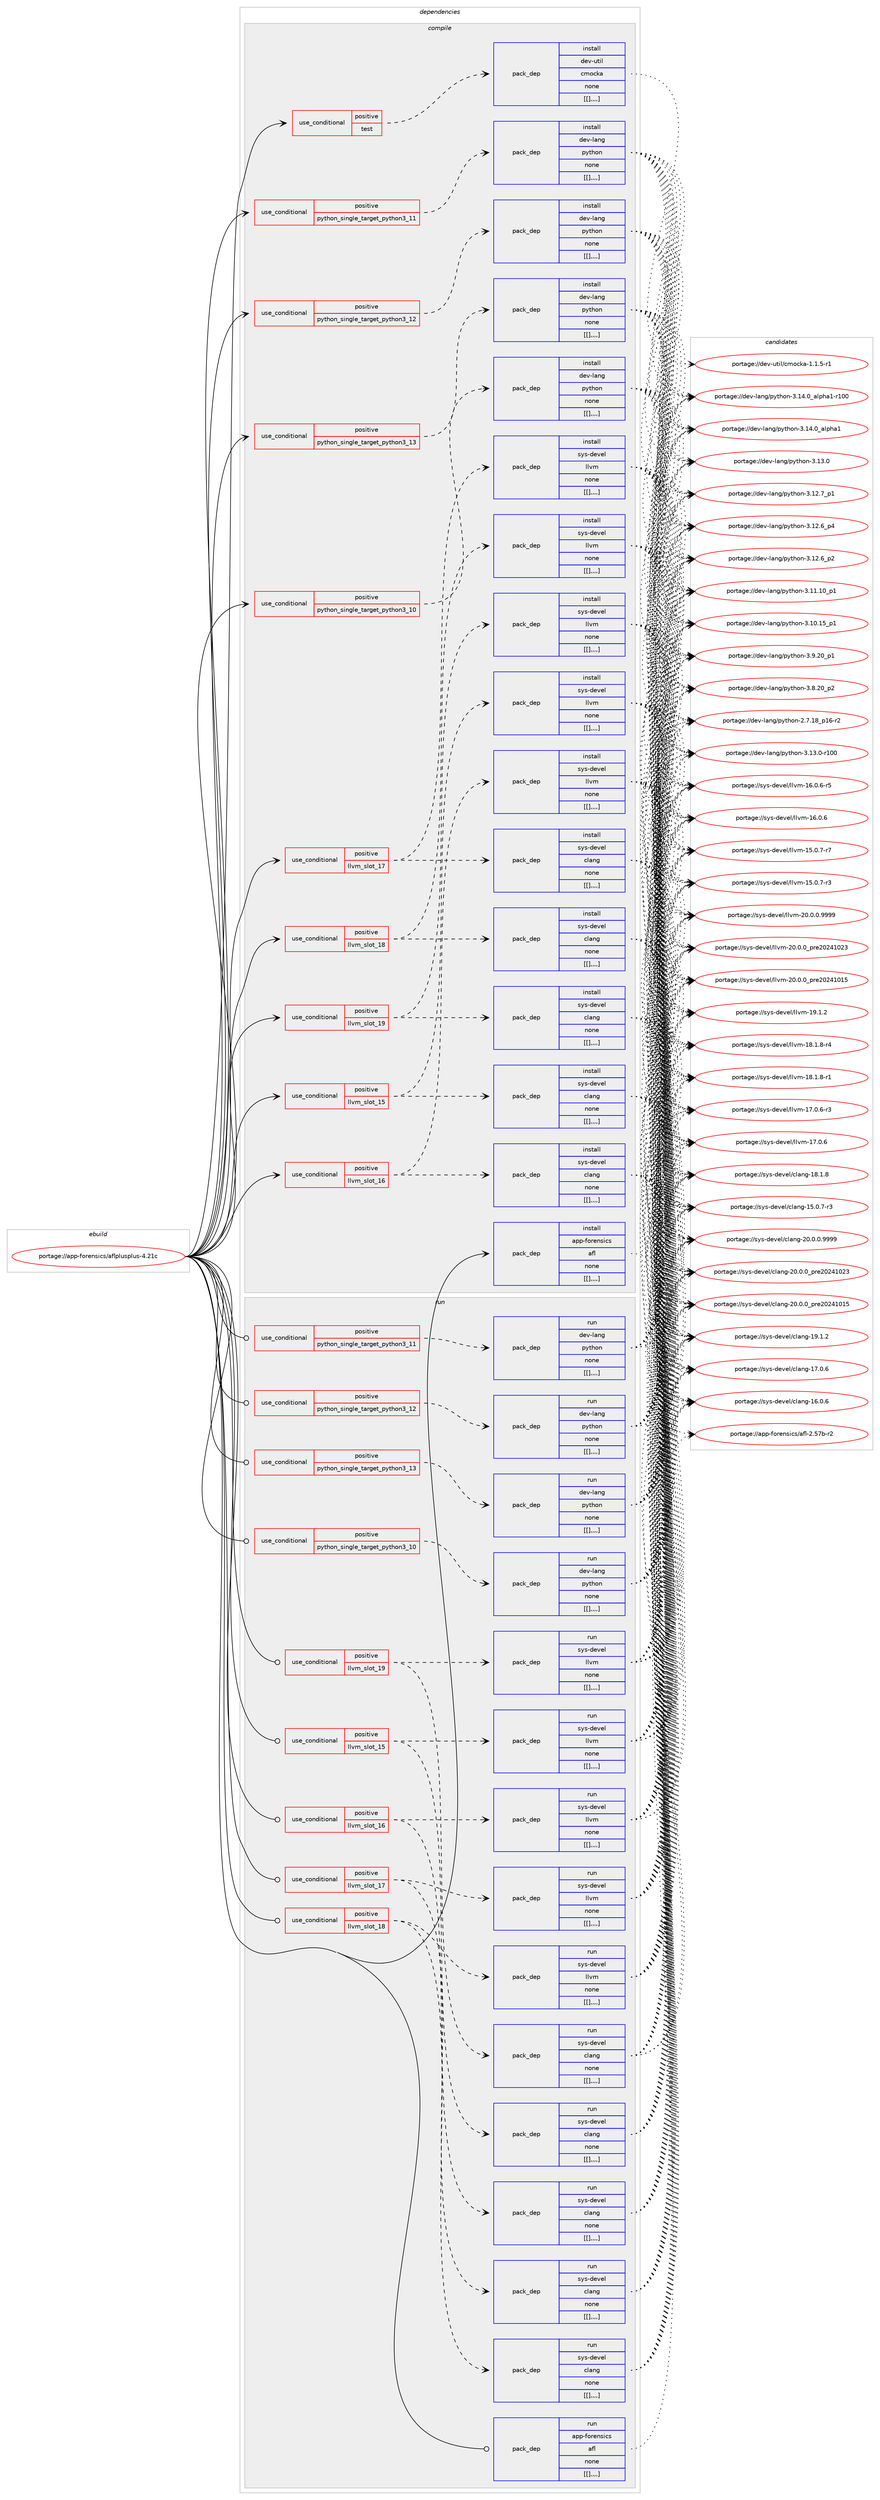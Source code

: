 digraph prolog {

# *************
# Graph options
# *************

newrank=true;
concentrate=true;
compound=true;
graph [rankdir=LR,fontname=Helvetica,fontsize=10,ranksep=1.5];#, ranksep=2.5, nodesep=0.2];
edge  [arrowhead=vee];
node  [fontname=Helvetica,fontsize=10];

# **********
# The ebuild
# **********

subgraph cluster_leftcol {
color=gray;
label=<<i>ebuild</i>>;
id [label="portage://app-forensics/aflplusplus-4.21c", color=red, width=4, href="../app-forensics/aflplusplus-4.21c.svg"];
}

# ****************
# The dependencies
# ****************

subgraph cluster_midcol {
color=gray;
label=<<i>dependencies</i>>;
subgraph cluster_compile {
fillcolor="#eeeeee";
style=filled;
label=<<i>compile</i>>;
subgraph cond10772 {
dependency36348 [label=<<TABLE BORDER="0" CELLBORDER="1" CELLSPACING="0" CELLPADDING="4"><TR><TD ROWSPAN="3" CELLPADDING="10">use_conditional</TD></TR><TR><TD>positive</TD></TR><TR><TD>llvm_slot_15</TD></TR></TABLE>>, shape=none, color=red];
subgraph pack25261 {
dependency36393 [label=<<TABLE BORDER="0" CELLBORDER="1" CELLSPACING="0" CELLPADDING="4" WIDTH="220"><TR><TD ROWSPAN="6" CELLPADDING="30">pack_dep</TD></TR><TR><TD WIDTH="110">install</TD></TR><TR><TD>sys-devel</TD></TR><TR><TD>clang</TD></TR><TR><TD>none</TD></TR><TR><TD>[[],,,,]</TD></TR></TABLE>>, shape=none, color=blue];
}
dependency36348:e -> dependency36393:w [weight=20,style="dashed",arrowhead="vee"];
subgraph pack25271 {
dependency36412 [label=<<TABLE BORDER="0" CELLBORDER="1" CELLSPACING="0" CELLPADDING="4" WIDTH="220"><TR><TD ROWSPAN="6" CELLPADDING="30">pack_dep</TD></TR><TR><TD WIDTH="110">install</TD></TR><TR><TD>sys-devel</TD></TR><TR><TD>llvm</TD></TR><TR><TD>none</TD></TR><TR><TD>[[],,,,]</TD></TR></TABLE>>, shape=none, color=blue];
}
dependency36348:e -> dependency36412:w [weight=20,style="dashed",arrowhead="vee"];
}
id:e -> dependency36348:w [weight=20,style="solid",arrowhead="vee"];
subgraph cond10801 {
dependency36439 [label=<<TABLE BORDER="0" CELLBORDER="1" CELLSPACING="0" CELLPADDING="4"><TR><TD ROWSPAN="3" CELLPADDING="10">use_conditional</TD></TR><TR><TD>positive</TD></TR><TR><TD>llvm_slot_16</TD></TR></TABLE>>, shape=none, color=red];
subgraph pack25295 {
dependency36444 [label=<<TABLE BORDER="0" CELLBORDER="1" CELLSPACING="0" CELLPADDING="4" WIDTH="220"><TR><TD ROWSPAN="6" CELLPADDING="30">pack_dep</TD></TR><TR><TD WIDTH="110">install</TD></TR><TR><TD>sys-devel</TD></TR><TR><TD>clang</TD></TR><TR><TD>none</TD></TR><TR><TD>[[],,,,]</TD></TR></TABLE>>, shape=none, color=blue];
}
dependency36439:e -> dependency36444:w [weight=20,style="dashed",arrowhead="vee"];
subgraph pack25299 {
dependency36449 [label=<<TABLE BORDER="0" CELLBORDER="1" CELLSPACING="0" CELLPADDING="4" WIDTH="220"><TR><TD ROWSPAN="6" CELLPADDING="30">pack_dep</TD></TR><TR><TD WIDTH="110">install</TD></TR><TR><TD>sys-devel</TD></TR><TR><TD>llvm</TD></TR><TR><TD>none</TD></TR><TR><TD>[[],,,,]</TD></TR></TABLE>>, shape=none, color=blue];
}
dependency36439:e -> dependency36449:w [weight=20,style="dashed",arrowhead="vee"];
}
id:e -> dependency36439:w [weight=20,style="solid",arrowhead="vee"];
subgraph cond10821 {
dependency36456 [label=<<TABLE BORDER="0" CELLBORDER="1" CELLSPACING="0" CELLPADDING="4"><TR><TD ROWSPAN="3" CELLPADDING="10">use_conditional</TD></TR><TR><TD>positive</TD></TR><TR><TD>llvm_slot_17</TD></TR></TABLE>>, shape=none, color=red];
subgraph pack25346 {
dependency36524 [label=<<TABLE BORDER="0" CELLBORDER="1" CELLSPACING="0" CELLPADDING="4" WIDTH="220"><TR><TD ROWSPAN="6" CELLPADDING="30">pack_dep</TD></TR><TR><TD WIDTH="110">install</TD></TR><TR><TD>sys-devel</TD></TR><TR><TD>clang</TD></TR><TR><TD>none</TD></TR><TR><TD>[[],,,,]</TD></TR></TABLE>>, shape=none, color=blue];
}
dependency36456:e -> dependency36524:w [weight=20,style="dashed",arrowhead="vee"];
subgraph pack25351 {
dependency36537 [label=<<TABLE BORDER="0" CELLBORDER="1" CELLSPACING="0" CELLPADDING="4" WIDTH="220"><TR><TD ROWSPAN="6" CELLPADDING="30">pack_dep</TD></TR><TR><TD WIDTH="110">install</TD></TR><TR><TD>sys-devel</TD></TR><TR><TD>llvm</TD></TR><TR><TD>none</TD></TR><TR><TD>[[],,,,]</TD></TR></TABLE>>, shape=none, color=blue];
}
dependency36456:e -> dependency36537:w [weight=20,style="dashed",arrowhead="vee"];
}
id:e -> dependency36456:w [weight=20,style="solid",arrowhead="vee"];
subgraph cond10859 {
dependency36591 [label=<<TABLE BORDER="0" CELLBORDER="1" CELLSPACING="0" CELLPADDING="4"><TR><TD ROWSPAN="3" CELLPADDING="10">use_conditional</TD></TR><TR><TD>positive</TD></TR><TR><TD>llvm_slot_18</TD></TR></TABLE>>, shape=none, color=red];
subgraph pack25385 {
dependency36613 [label=<<TABLE BORDER="0" CELLBORDER="1" CELLSPACING="0" CELLPADDING="4" WIDTH="220"><TR><TD ROWSPAN="6" CELLPADDING="30">pack_dep</TD></TR><TR><TD WIDTH="110">install</TD></TR><TR><TD>sys-devel</TD></TR><TR><TD>clang</TD></TR><TR><TD>none</TD></TR><TR><TD>[[],,,,]</TD></TR></TABLE>>, shape=none, color=blue];
}
dependency36591:e -> dependency36613:w [weight=20,style="dashed",arrowhead="vee"];
subgraph pack25398 {
dependency36617 [label=<<TABLE BORDER="0" CELLBORDER="1" CELLSPACING="0" CELLPADDING="4" WIDTH="220"><TR><TD ROWSPAN="6" CELLPADDING="30">pack_dep</TD></TR><TR><TD WIDTH="110">install</TD></TR><TR><TD>sys-devel</TD></TR><TR><TD>llvm</TD></TR><TR><TD>none</TD></TR><TR><TD>[[],,,,]</TD></TR></TABLE>>, shape=none, color=blue];
}
dependency36591:e -> dependency36617:w [weight=20,style="dashed",arrowhead="vee"];
}
id:e -> dependency36591:w [weight=20,style="solid",arrowhead="vee"];
subgraph cond10892 {
dependency36627 [label=<<TABLE BORDER="0" CELLBORDER="1" CELLSPACING="0" CELLPADDING="4"><TR><TD ROWSPAN="3" CELLPADDING="10">use_conditional</TD></TR><TR><TD>positive</TD></TR><TR><TD>llvm_slot_19</TD></TR></TABLE>>, shape=none, color=red];
subgraph pack25405 {
dependency36667 [label=<<TABLE BORDER="0" CELLBORDER="1" CELLSPACING="0" CELLPADDING="4" WIDTH="220"><TR><TD ROWSPAN="6" CELLPADDING="30">pack_dep</TD></TR><TR><TD WIDTH="110">install</TD></TR><TR><TD>sys-devel</TD></TR><TR><TD>clang</TD></TR><TR><TD>none</TD></TR><TR><TD>[[],,,,]</TD></TR></TABLE>>, shape=none, color=blue];
}
dependency36627:e -> dependency36667:w [weight=20,style="dashed",arrowhead="vee"];
subgraph pack25443 {
dependency36704 [label=<<TABLE BORDER="0" CELLBORDER="1" CELLSPACING="0" CELLPADDING="4" WIDTH="220"><TR><TD ROWSPAN="6" CELLPADDING="30">pack_dep</TD></TR><TR><TD WIDTH="110">install</TD></TR><TR><TD>sys-devel</TD></TR><TR><TD>llvm</TD></TR><TR><TD>none</TD></TR><TR><TD>[[],,,,]</TD></TR></TABLE>>, shape=none, color=blue];
}
dependency36627:e -> dependency36704:w [weight=20,style="dashed",arrowhead="vee"];
}
id:e -> dependency36627:w [weight=20,style="solid",arrowhead="vee"];
subgraph cond10937 {
dependency36733 [label=<<TABLE BORDER="0" CELLBORDER="1" CELLSPACING="0" CELLPADDING="4"><TR><TD ROWSPAN="3" CELLPADDING="10">use_conditional</TD></TR><TR><TD>positive</TD></TR><TR><TD>python_single_target_python3_10</TD></TR></TABLE>>, shape=none, color=red];
subgraph pack25498 {
dependency36795 [label=<<TABLE BORDER="0" CELLBORDER="1" CELLSPACING="0" CELLPADDING="4" WIDTH="220"><TR><TD ROWSPAN="6" CELLPADDING="30">pack_dep</TD></TR><TR><TD WIDTH="110">install</TD></TR><TR><TD>dev-lang</TD></TR><TR><TD>python</TD></TR><TR><TD>none</TD></TR><TR><TD>[[],,,,]</TD></TR></TABLE>>, shape=none, color=blue];
}
dependency36733:e -> dependency36795:w [weight=20,style="dashed",arrowhead="vee"];
}
id:e -> dependency36733:w [weight=20,style="solid",arrowhead="vee"];
subgraph cond10987 {
dependency36856 [label=<<TABLE BORDER="0" CELLBORDER="1" CELLSPACING="0" CELLPADDING="4"><TR><TD ROWSPAN="3" CELLPADDING="10">use_conditional</TD></TR><TR><TD>positive</TD></TR><TR><TD>python_single_target_python3_11</TD></TR></TABLE>>, shape=none, color=red];
subgraph pack25547 {
dependency36901 [label=<<TABLE BORDER="0" CELLBORDER="1" CELLSPACING="0" CELLPADDING="4" WIDTH="220"><TR><TD ROWSPAN="6" CELLPADDING="30">pack_dep</TD></TR><TR><TD WIDTH="110">install</TD></TR><TR><TD>dev-lang</TD></TR><TR><TD>python</TD></TR><TR><TD>none</TD></TR><TR><TD>[[],,,,]</TD></TR></TABLE>>, shape=none, color=blue];
}
dependency36856:e -> dependency36901:w [weight=20,style="dashed",arrowhead="vee"];
}
id:e -> dependency36856:w [weight=20,style="solid",arrowhead="vee"];
subgraph cond11017 {
dependency36910 [label=<<TABLE BORDER="0" CELLBORDER="1" CELLSPACING="0" CELLPADDING="4"><TR><TD ROWSPAN="3" CELLPADDING="10">use_conditional</TD></TR><TR><TD>positive</TD></TR><TR><TD>python_single_target_python3_12</TD></TR></TABLE>>, shape=none, color=red];
subgraph pack25566 {
dependency36914 [label=<<TABLE BORDER="0" CELLBORDER="1" CELLSPACING="0" CELLPADDING="4" WIDTH="220"><TR><TD ROWSPAN="6" CELLPADDING="30">pack_dep</TD></TR><TR><TD WIDTH="110">install</TD></TR><TR><TD>dev-lang</TD></TR><TR><TD>python</TD></TR><TR><TD>none</TD></TR><TR><TD>[[],,,,]</TD></TR></TABLE>>, shape=none, color=blue];
}
dependency36910:e -> dependency36914:w [weight=20,style="dashed",arrowhead="vee"];
}
id:e -> dependency36910:w [weight=20,style="solid",arrowhead="vee"];
subgraph cond11127 {
dependency37181 [label=<<TABLE BORDER="0" CELLBORDER="1" CELLSPACING="0" CELLPADDING="4"><TR><TD ROWSPAN="3" CELLPADDING="10">use_conditional</TD></TR><TR><TD>positive</TD></TR><TR><TD>python_single_target_python3_13</TD></TR></TABLE>>, shape=none, color=red];
subgraph pack25714 {
dependency37202 [label=<<TABLE BORDER="0" CELLBORDER="1" CELLSPACING="0" CELLPADDING="4" WIDTH="220"><TR><TD ROWSPAN="6" CELLPADDING="30">pack_dep</TD></TR><TR><TD WIDTH="110">install</TD></TR><TR><TD>dev-lang</TD></TR><TR><TD>python</TD></TR><TR><TD>none</TD></TR><TR><TD>[[],,,,]</TD></TR></TABLE>>, shape=none, color=blue];
}
dependency37181:e -> dependency37202:w [weight=20,style="dashed",arrowhead="vee"];
}
id:e -> dependency37181:w [weight=20,style="solid",arrowhead="vee"];
subgraph cond11158 {
dependency37232 [label=<<TABLE BORDER="0" CELLBORDER="1" CELLSPACING="0" CELLPADDING="4"><TR><TD ROWSPAN="3" CELLPADDING="10">use_conditional</TD></TR><TR><TD>positive</TD></TR><TR><TD>test</TD></TR></TABLE>>, shape=none, color=red];
subgraph pack25741 {
dependency37289 [label=<<TABLE BORDER="0" CELLBORDER="1" CELLSPACING="0" CELLPADDING="4" WIDTH="220"><TR><TD ROWSPAN="6" CELLPADDING="30">pack_dep</TD></TR><TR><TD WIDTH="110">install</TD></TR><TR><TD>dev-util</TD></TR><TR><TD>cmocka</TD></TR><TR><TD>none</TD></TR><TR><TD>[[],,,,]</TD></TR></TABLE>>, shape=none, color=blue];
}
dependency37232:e -> dependency37289:w [weight=20,style="dashed",arrowhead="vee"];
}
id:e -> dependency37232:w [weight=20,style="solid",arrowhead="vee"];
subgraph pack25769 {
dependency37310 [label=<<TABLE BORDER="0" CELLBORDER="1" CELLSPACING="0" CELLPADDING="4" WIDTH="220"><TR><TD ROWSPAN="6" CELLPADDING="30">pack_dep</TD></TR><TR><TD WIDTH="110">install</TD></TR><TR><TD>app-forensics</TD></TR><TR><TD>afl</TD></TR><TR><TD>none</TD></TR><TR><TD>[[],,,,]</TD></TR></TABLE>>, shape=none, color=blue];
}
id:e -> dependency37310:w [weight=20,style="solid",arrowhead="vee"];
}
subgraph cluster_compileandrun {
fillcolor="#eeeeee";
style=filled;
label=<<i>compile and run</i>>;
}
subgraph cluster_run {
fillcolor="#eeeeee";
style=filled;
label=<<i>run</i>>;
subgraph cond11203 {
dependency37377 [label=<<TABLE BORDER="0" CELLBORDER="1" CELLSPACING="0" CELLPADDING="4"><TR><TD ROWSPAN="3" CELLPADDING="10">use_conditional</TD></TR><TR><TD>positive</TD></TR><TR><TD>llvm_slot_15</TD></TR></TABLE>>, shape=none, color=red];
subgraph pack25832 {
dependency37462 [label=<<TABLE BORDER="0" CELLBORDER="1" CELLSPACING="0" CELLPADDING="4" WIDTH="220"><TR><TD ROWSPAN="6" CELLPADDING="30">pack_dep</TD></TR><TR><TD WIDTH="110">run</TD></TR><TR><TD>sys-devel</TD></TR><TR><TD>clang</TD></TR><TR><TD>none</TD></TR><TR><TD>[[],,,,]</TD></TR></TABLE>>, shape=none, color=blue];
}
dependency37377:e -> dependency37462:w [weight=20,style="dashed",arrowhead="vee"];
subgraph pack25861 {
dependency37465 [label=<<TABLE BORDER="0" CELLBORDER="1" CELLSPACING="0" CELLPADDING="4" WIDTH="220"><TR><TD ROWSPAN="6" CELLPADDING="30">pack_dep</TD></TR><TR><TD WIDTH="110">run</TD></TR><TR><TD>sys-devel</TD></TR><TR><TD>llvm</TD></TR><TR><TD>none</TD></TR><TR><TD>[[],,,,]</TD></TR></TABLE>>, shape=none, color=blue];
}
dependency37377:e -> dependency37465:w [weight=20,style="dashed",arrowhead="vee"];
}
id:e -> dependency37377:w [weight=20,style="solid",arrowhead="odot"];
subgraph cond11273 {
dependency37513 [label=<<TABLE BORDER="0" CELLBORDER="1" CELLSPACING="0" CELLPADDING="4"><TR><TD ROWSPAN="3" CELLPADDING="10">use_conditional</TD></TR><TR><TD>positive</TD></TR><TR><TD>llvm_slot_16</TD></TR></TABLE>>, shape=none, color=red];
subgraph pack25887 {
dependency37516 [label=<<TABLE BORDER="0" CELLBORDER="1" CELLSPACING="0" CELLPADDING="4" WIDTH="220"><TR><TD ROWSPAN="6" CELLPADDING="30">pack_dep</TD></TR><TR><TD WIDTH="110">run</TD></TR><TR><TD>sys-devel</TD></TR><TR><TD>clang</TD></TR><TR><TD>none</TD></TR><TR><TD>[[],,,,]</TD></TR></TABLE>>, shape=none, color=blue];
}
dependency37513:e -> dependency37516:w [weight=20,style="dashed",arrowhead="vee"];
subgraph pack25909 {
dependency37554 [label=<<TABLE BORDER="0" CELLBORDER="1" CELLSPACING="0" CELLPADDING="4" WIDTH="220"><TR><TD ROWSPAN="6" CELLPADDING="30">pack_dep</TD></TR><TR><TD WIDTH="110">run</TD></TR><TR><TD>sys-devel</TD></TR><TR><TD>llvm</TD></TR><TR><TD>none</TD></TR><TR><TD>[[],,,,]</TD></TR></TABLE>>, shape=none, color=blue];
}
dependency37513:e -> dependency37554:w [weight=20,style="dashed",arrowhead="vee"];
}
id:e -> dependency37513:w [weight=20,style="solid",arrowhead="odot"];
subgraph cond11299 {
dependency37620 [label=<<TABLE BORDER="0" CELLBORDER="1" CELLSPACING="0" CELLPADDING="4"><TR><TD ROWSPAN="3" CELLPADDING="10">use_conditional</TD></TR><TR><TD>positive</TD></TR><TR><TD>llvm_slot_17</TD></TR></TABLE>>, shape=none, color=red];
subgraph pack25963 {
dependency37641 [label=<<TABLE BORDER="0" CELLBORDER="1" CELLSPACING="0" CELLPADDING="4" WIDTH="220"><TR><TD ROWSPAN="6" CELLPADDING="30">pack_dep</TD></TR><TR><TD WIDTH="110">run</TD></TR><TR><TD>sys-devel</TD></TR><TR><TD>clang</TD></TR><TR><TD>none</TD></TR><TR><TD>[[],,,,]</TD></TR></TABLE>>, shape=none, color=blue];
}
dependency37620:e -> dependency37641:w [weight=20,style="dashed",arrowhead="vee"];
subgraph pack25970 {
dependency37665 [label=<<TABLE BORDER="0" CELLBORDER="1" CELLSPACING="0" CELLPADDING="4" WIDTH="220"><TR><TD ROWSPAN="6" CELLPADDING="30">pack_dep</TD></TR><TR><TD WIDTH="110">run</TD></TR><TR><TD>sys-devel</TD></TR><TR><TD>llvm</TD></TR><TR><TD>none</TD></TR><TR><TD>[[],,,,]</TD></TR></TABLE>>, shape=none, color=blue];
}
dependency37620:e -> dependency37665:w [weight=20,style="dashed",arrowhead="vee"];
}
id:e -> dependency37620:w [weight=20,style="solid",arrowhead="odot"];
subgraph cond11340 {
dependency37693 [label=<<TABLE BORDER="0" CELLBORDER="1" CELLSPACING="0" CELLPADDING="4"><TR><TD ROWSPAN="3" CELLPADDING="10">use_conditional</TD></TR><TR><TD>positive</TD></TR><TR><TD>llvm_slot_18</TD></TR></TABLE>>, shape=none, color=red];
subgraph pack25991 {
dependency37715 [label=<<TABLE BORDER="0" CELLBORDER="1" CELLSPACING="0" CELLPADDING="4" WIDTH="220"><TR><TD ROWSPAN="6" CELLPADDING="30">pack_dep</TD></TR><TR><TD WIDTH="110">run</TD></TR><TR><TD>sys-devel</TD></TR><TR><TD>clang</TD></TR><TR><TD>none</TD></TR><TR><TD>[[],,,,]</TD></TR></TABLE>>, shape=none, color=blue];
}
dependency37693:e -> dependency37715:w [weight=20,style="dashed",arrowhead="vee"];
subgraph pack26017 {
dependency37737 [label=<<TABLE BORDER="0" CELLBORDER="1" CELLSPACING="0" CELLPADDING="4" WIDTH="220"><TR><TD ROWSPAN="6" CELLPADDING="30">pack_dep</TD></TR><TR><TD WIDTH="110">run</TD></TR><TR><TD>sys-devel</TD></TR><TR><TD>llvm</TD></TR><TR><TD>none</TD></TR><TR><TD>[[],,,,]</TD></TR></TABLE>>, shape=none, color=blue];
}
dependency37693:e -> dependency37737:w [weight=20,style="dashed",arrowhead="vee"];
}
id:e -> dependency37693:w [weight=20,style="solid",arrowhead="odot"];
subgraph cond11372 {
dependency37906 [label=<<TABLE BORDER="0" CELLBORDER="1" CELLSPACING="0" CELLPADDING="4"><TR><TD ROWSPAN="3" CELLPADDING="10">use_conditional</TD></TR><TR><TD>positive</TD></TR><TR><TD>llvm_slot_19</TD></TR></TABLE>>, shape=none, color=red];
subgraph pack26126 {
dependency37967 [label=<<TABLE BORDER="0" CELLBORDER="1" CELLSPACING="0" CELLPADDING="4" WIDTH="220"><TR><TD ROWSPAN="6" CELLPADDING="30">pack_dep</TD></TR><TR><TD WIDTH="110">run</TD></TR><TR><TD>sys-devel</TD></TR><TR><TD>clang</TD></TR><TR><TD>none</TD></TR><TR><TD>[[],,,,]</TD></TR></TABLE>>, shape=none, color=blue];
}
dependency37906:e -> dependency37967:w [weight=20,style="dashed",arrowhead="vee"];
subgraph pack26153 {
dependency37989 [label=<<TABLE BORDER="0" CELLBORDER="1" CELLSPACING="0" CELLPADDING="4" WIDTH="220"><TR><TD ROWSPAN="6" CELLPADDING="30">pack_dep</TD></TR><TR><TD WIDTH="110">run</TD></TR><TR><TD>sys-devel</TD></TR><TR><TD>llvm</TD></TR><TR><TD>none</TD></TR><TR><TD>[[],,,,]</TD></TR></TABLE>>, shape=none, color=blue];
}
dependency37906:e -> dependency37989:w [weight=20,style="dashed",arrowhead="vee"];
}
id:e -> dependency37906:w [weight=20,style="solid",arrowhead="odot"];
subgraph cond11475 {
dependency38015 [label=<<TABLE BORDER="0" CELLBORDER="1" CELLSPACING="0" CELLPADDING="4"><TR><TD ROWSPAN="3" CELLPADDING="10">use_conditional</TD></TR><TR><TD>positive</TD></TR><TR><TD>python_single_target_python3_10</TD></TR></TABLE>>, shape=none, color=red];
subgraph pack26206 {
dependency38051 [label=<<TABLE BORDER="0" CELLBORDER="1" CELLSPACING="0" CELLPADDING="4" WIDTH="220"><TR><TD ROWSPAN="6" CELLPADDING="30">pack_dep</TD></TR><TR><TD WIDTH="110">run</TD></TR><TR><TD>dev-lang</TD></TR><TR><TD>python</TD></TR><TR><TD>none</TD></TR><TR><TD>[[],,,,]</TD></TR></TABLE>>, shape=none, color=blue];
}
dependency38015:e -> dependency38051:w [weight=20,style="dashed",arrowhead="vee"];
}
id:e -> dependency38015:w [weight=20,style="solid",arrowhead="odot"];
subgraph cond11485 {
dependency38074 [label=<<TABLE BORDER="0" CELLBORDER="1" CELLSPACING="0" CELLPADDING="4"><TR><TD ROWSPAN="3" CELLPADDING="10">use_conditional</TD></TR><TR><TD>positive</TD></TR><TR><TD>python_single_target_python3_11</TD></TR></TABLE>>, shape=none, color=red];
subgraph pack26254 {
dependency38149 [label=<<TABLE BORDER="0" CELLBORDER="1" CELLSPACING="0" CELLPADDING="4" WIDTH="220"><TR><TD ROWSPAN="6" CELLPADDING="30">pack_dep</TD></TR><TR><TD WIDTH="110">run</TD></TR><TR><TD>dev-lang</TD></TR><TR><TD>python</TD></TR><TR><TD>none</TD></TR><TR><TD>[[],,,,]</TD></TR></TABLE>>, shape=none, color=blue];
}
dependency38074:e -> dependency38149:w [weight=20,style="dashed",arrowhead="vee"];
}
id:e -> dependency38074:w [weight=20,style="solid",arrowhead="odot"];
subgraph cond11527 {
dependency38207 [label=<<TABLE BORDER="0" CELLBORDER="1" CELLSPACING="0" CELLPADDING="4"><TR><TD ROWSPAN="3" CELLPADDING="10">use_conditional</TD></TR><TR><TD>positive</TD></TR><TR><TD>python_single_target_python3_12</TD></TR></TABLE>>, shape=none, color=red];
subgraph pack26306 {
dependency38222 [label=<<TABLE BORDER="0" CELLBORDER="1" CELLSPACING="0" CELLPADDING="4" WIDTH="220"><TR><TD ROWSPAN="6" CELLPADDING="30">pack_dep</TD></TR><TR><TD WIDTH="110">run</TD></TR><TR><TD>dev-lang</TD></TR><TR><TD>python</TD></TR><TR><TD>none</TD></TR><TR><TD>[[],,,,]</TD></TR></TABLE>>, shape=none, color=blue];
}
dependency38207:e -> dependency38222:w [weight=20,style="dashed",arrowhead="vee"];
}
id:e -> dependency38207:w [weight=20,style="solid",arrowhead="odot"];
subgraph cond11559 {
dependency38294 [label=<<TABLE BORDER="0" CELLBORDER="1" CELLSPACING="0" CELLPADDING="4"><TR><TD ROWSPAN="3" CELLPADDING="10">use_conditional</TD></TR><TR><TD>positive</TD></TR><TR><TD>python_single_target_python3_13</TD></TR></TABLE>>, shape=none, color=red];
subgraph pack26354 {
dependency38313 [label=<<TABLE BORDER="0" CELLBORDER="1" CELLSPACING="0" CELLPADDING="4" WIDTH="220"><TR><TD ROWSPAN="6" CELLPADDING="30">pack_dep</TD></TR><TR><TD WIDTH="110">run</TD></TR><TR><TD>dev-lang</TD></TR><TR><TD>python</TD></TR><TR><TD>none</TD></TR><TR><TD>[[],,,,]</TD></TR></TABLE>>, shape=none, color=blue];
}
dependency38294:e -> dependency38313:w [weight=20,style="dashed",arrowhead="vee"];
}
id:e -> dependency38294:w [weight=20,style="solid",arrowhead="odot"];
subgraph pack26373 {
dependency38332 [label=<<TABLE BORDER="0" CELLBORDER="1" CELLSPACING="0" CELLPADDING="4" WIDTH="220"><TR><TD ROWSPAN="6" CELLPADDING="30">pack_dep</TD></TR><TR><TD WIDTH="110">run</TD></TR><TR><TD>app-forensics</TD></TR><TR><TD>afl</TD></TR><TR><TD>none</TD></TR><TR><TD>[[],,,,]</TD></TR></TABLE>>, shape=none, color=blue];
}
id:e -> dependency38332:w [weight=20,style="solid",arrowhead="odot"];
}
}

# **************
# The candidates
# **************

subgraph cluster_choices {
rank=same;
color=gray;
label=<<i>candidates</i>>;

subgraph choice22488 {
color=black;
nodesep=1;
choice11512111545100101118101108479910897110103455048464846484657575757 [label="portage://sys-devel/clang-20.0.0.9999", color=red, width=4,href="../sys-devel/clang-20.0.0.9999.svg"];
choice1151211154510010111810110847991089711010345504846484648951121141015048505249485051 [label="portage://sys-devel/clang-20.0.0_pre20241023", color=red, width=4,href="../sys-devel/clang-20.0.0_pre20241023.svg"];
choice1151211154510010111810110847991089711010345504846484648951121141015048505249484953 [label="portage://sys-devel/clang-20.0.0_pre20241015", color=red, width=4,href="../sys-devel/clang-20.0.0_pre20241015.svg"];
choice1151211154510010111810110847991089711010345495746494650 [label="portage://sys-devel/clang-19.1.2", color=red, width=4,href="../sys-devel/clang-19.1.2.svg"];
choice1151211154510010111810110847991089711010345495646494656 [label="portage://sys-devel/clang-18.1.8", color=red, width=4,href="../sys-devel/clang-18.1.8.svg"];
choice1151211154510010111810110847991089711010345495546484654 [label="portage://sys-devel/clang-17.0.6", color=red, width=4,href="../sys-devel/clang-17.0.6.svg"];
choice1151211154510010111810110847991089711010345495446484654 [label="portage://sys-devel/clang-16.0.6", color=red, width=4,href="../sys-devel/clang-16.0.6.svg"];
choice11512111545100101118101108479910897110103454953464846554511451 [label="portage://sys-devel/clang-15.0.7-r3", color=red, width=4,href="../sys-devel/clang-15.0.7-r3.svg"];
dependency36393:e -> choice11512111545100101118101108479910897110103455048464846484657575757:w [style=dotted,weight="100"];
dependency36393:e -> choice1151211154510010111810110847991089711010345504846484648951121141015048505249485051:w [style=dotted,weight="100"];
dependency36393:e -> choice1151211154510010111810110847991089711010345504846484648951121141015048505249484953:w [style=dotted,weight="100"];
dependency36393:e -> choice1151211154510010111810110847991089711010345495746494650:w [style=dotted,weight="100"];
dependency36393:e -> choice1151211154510010111810110847991089711010345495646494656:w [style=dotted,weight="100"];
dependency36393:e -> choice1151211154510010111810110847991089711010345495546484654:w [style=dotted,weight="100"];
dependency36393:e -> choice1151211154510010111810110847991089711010345495446484654:w [style=dotted,weight="100"];
dependency36393:e -> choice11512111545100101118101108479910897110103454953464846554511451:w [style=dotted,weight="100"];
}
subgraph choice22526 {
color=black;
nodesep=1;
choice1151211154510010111810110847108108118109455048464846484657575757 [label="portage://sys-devel/llvm-20.0.0.9999", color=red, width=4,href="../sys-devel/llvm-20.0.0.9999.svg"];
choice115121115451001011181011084710810811810945504846484648951121141015048505249485051 [label="portage://sys-devel/llvm-20.0.0_pre20241023", color=red, width=4,href="../sys-devel/llvm-20.0.0_pre20241023.svg"];
choice115121115451001011181011084710810811810945504846484648951121141015048505249484953 [label="portage://sys-devel/llvm-20.0.0_pre20241015", color=red, width=4,href="../sys-devel/llvm-20.0.0_pre20241015.svg"];
choice115121115451001011181011084710810811810945495746494650 [label="portage://sys-devel/llvm-19.1.2", color=red, width=4,href="../sys-devel/llvm-19.1.2.svg"];
choice1151211154510010111810110847108108118109454956464946564511452 [label="portage://sys-devel/llvm-18.1.8-r4", color=red, width=4,href="../sys-devel/llvm-18.1.8-r4.svg"];
choice1151211154510010111810110847108108118109454956464946564511449 [label="portage://sys-devel/llvm-18.1.8-r1", color=red, width=4,href="../sys-devel/llvm-18.1.8-r1.svg"];
choice1151211154510010111810110847108108118109454955464846544511451 [label="portage://sys-devel/llvm-17.0.6-r3", color=red, width=4,href="../sys-devel/llvm-17.0.6-r3.svg"];
choice115121115451001011181011084710810811810945495546484654 [label="portage://sys-devel/llvm-17.0.6", color=red, width=4,href="../sys-devel/llvm-17.0.6.svg"];
choice1151211154510010111810110847108108118109454954464846544511453 [label="portage://sys-devel/llvm-16.0.6-r5", color=red, width=4,href="../sys-devel/llvm-16.0.6-r5.svg"];
choice115121115451001011181011084710810811810945495446484654 [label="portage://sys-devel/llvm-16.0.6", color=red, width=4,href="../sys-devel/llvm-16.0.6.svg"];
choice1151211154510010111810110847108108118109454953464846554511455 [label="portage://sys-devel/llvm-15.0.7-r7", color=red, width=4,href="../sys-devel/llvm-15.0.7-r7.svg"];
choice1151211154510010111810110847108108118109454953464846554511451 [label="portage://sys-devel/llvm-15.0.7-r3", color=red, width=4,href="../sys-devel/llvm-15.0.7-r3.svg"];
dependency36412:e -> choice1151211154510010111810110847108108118109455048464846484657575757:w [style=dotted,weight="100"];
dependency36412:e -> choice115121115451001011181011084710810811810945504846484648951121141015048505249485051:w [style=dotted,weight="100"];
dependency36412:e -> choice115121115451001011181011084710810811810945504846484648951121141015048505249484953:w [style=dotted,weight="100"];
dependency36412:e -> choice115121115451001011181011084710810811810945495746494650:w [style=dotted,weight="100"];
dependency36412:e -> choice1151211154510010111810110847108108118109454956464946564511452:w [style=dotted,weight="100"];
dependency36412:e -> choice1151211154510010111810110847108108118109454956464946564511449:w [style=dotted,weight="100"];
dependency36412:e -> choice1151211154510010111810110847108108118109454955464846544511451:w [style=dotted,weight="100"];
dependency36412:e -> choice115121115451001011181011084710810811810945495546484654:w [style=dotted,weight="100"];
dependency36412:e -> choice1151211154510010111810110847108108118109454954464846544511453:w [style=dotted,weight="100"];
dependency36412:e -> choice115121115451001011181011084710810811810945495446484654:w [style=dotted,weight="100"];
dependency36412:e -> choice1151211154510010111810110847108108118109454953464846554511455:w [style=dotted,weight="100"];
dependency36412:e -> choice1151211154510010111810110847108108118109454953464846554511451:w [style=dotted,weight="100"];
}
subgraph choice22538 {
color=black;
nodesep=1;
choice11512111545100101118101108479910897110103455048464846484657575757 [label="portage://sys-devel/clang-20.0.0.9999", color=red, width=4,href="../sys-devel/clang-20.0.0.9999.svg"];
choice1151211154510010111810110847991089711010345504846484648951121141015048505249485051 [label="portage://sys-devel/clang-20.0.0_pre20241023", color=red, width=4,href="../sys-devel/clang-20.0.0_pre20241023.svg"];
choice1151211154510010111810110847991089711010345504846484648951121141015048505249484953 [label="portage://sys-devel/clang-20.0.0_pre20241015", color=red, width=4,href="../sys-devel/clang-20.0.0_pre20241015.svg"];
choice1151211154510010111810110847991089711010345495746494650 [label="portage://sys-devel/clang-19.1.2", color=red, width=4,href="../sys-devel/clang-19.1.2.svg"];
choice1151211154510010111810110847991089711010345495646494656 [label="portage://sys-devel/clang-18.1.8", color=red, width=4,href="../sys-devel/clang-18.1.8.svg"];
choice1151211154510010111810110847991089711010345495546484654 [label="portage://sys-devel/clang-17.0.6", color=red, width=4,href="../sys-devel/clang-17.0.6.svg"];
choice1151211154510010111810110847991089711010345495446484654 [label="portage://sys-devel/clang-16.0.6", color=red, width=4,href="../sys-devel/clang-16.0.6.svg"];
choice11512111545100101118101108479910897110103454953464846554511451 [label="portage://sys-devel/clang-15.0.7-r3", color=red, width=4,href="../sys-devel/clang-15.0.7-r3.svg"];
dependency36444:e -> choice11512111545100101118101108479910897110103455048464846484657575757:w [style=dotted,weight="100"];
dependency36444:e -> choice1151211154510010111810110847991089711010345504846484648951121141015048505249485051:w [style=dotted,weight="100"];
dependency36444:e -> choice1151211154510010111810110847991089711010345504846484648951121141015048505249484953:w [style=dotted,weight="100"];
dependency36444:e -> choice1151211154510010111810110847991089711010345495746494650:w [style=dotted,weight="100"];
dependency36444:e -> choice1151211154510010111810110847991089711010345495646494656:w [style=dotted,weight="100"];
dependency36444:e -> choice1151211154510010111810110847991089711010345495546484654:w [style=dotted,weight="100"];
dependency36444:e -> choice1151211154510010111810110847991089711010345495446484654:w [style=dotted,weight="100"];
dependency36444:e -> choice11512111545100101118101108479910897110103454953464846554511451:w [style=dotted,weight="100"];
}
subgraph choice22542 {
color=black;
nodesep=1;
choice1151211154510010111810110847108108118109455048464846484657575757 [label="portage://sys-devel/llvm-20.0.0.9999", color=red, width=4,href="../sys-devel/llvm-20.0.0.9999.svg"];
choice115121115451001011181011084710810811810945504846484648951121141015048505249485051 [label="portage://sys-devel/llvm-20.0.0_pre20241023", color=red, width=4,href="../sys-devel/llvm-20.0.0_pre20241023.svg"];
choice115121115451001011181011084710810811810945504846484648951121141015048505249484953 [label="portage://sys-devel/llvm-20.0.0_pre20241015", color=red, width=4,href="../sys-devel/llvm-20.0.0_pre20241015.svg"];
choice115121115451001011181011084710810811810945495746494650 [label="portage://sys-devel/llvm-19.1.2", color=red, width=4,href="../sys-devel/llvm-19.1.2.svg"];
choice1151211154510010111810110847108108118109454956464946564511452 [label="portage://sys-devel/llvm-18.1.8-r4", color=red, width=4,href="../sys-devel/llvm-18.1.8-r4.svg"];
choice1151211154510010111810110847108108118109454956464946564511449 [label="portage://sys-devel/llvm-18.1.8-r1", color=red, width=4,href="../sys-devel/llvm-18.1.8-r1.svg"];
choice1151211154510010111810110847108108118109454955464846544511451 [label="portage://sys-devel/llvm-17.0.6-r3", color=red, width=4,href="../sys-devel/llvm-17.0.6-r3.svg"];
choice115121115451001011181011084710810811810945495546484654 [label="portage://sys-devel/llvm-17.0.6", color=red, width=4,href="../sys-devel/llvm-17.0.6.svg"];
choice1151211154510010111810110847108108118109454954464846544511453 [label="portage://sys-devel/llvm-16.0.6-r5", color=red, width=4,href="../sys-devel/llvm-16.0.6-r5.svg"];
choice115121115451001011181011084710810811810945495446484654 [label="portage://sys-devel/llvm-16.0.6", color=red, width=4,href="../sys-devel/llvm-16.0.6.svg"];
choice1151211154510010111810110847108108118109454953464846554511455 [label="portage://sys-devel/llvm-15.0.7-r7", color=red, width=4,href="../sys-devel/llvm-15.0.7-r7.svg"];
choice1151211154510010111810110847108108118109454953464846554511451 [label="portage://sys-devel/llvm-15.0.7-r3", color=red, width=4,href="../sys-devel/llvm-15.0.7-r3.svg"];
dependency36449:e -> choice1151211154510010111810110847108108118109455048464846484657575757:w [style=dotted,weight="100"];
dependency36449:e -> choice115121115451001011181011084710810811810945504846484648951121141015048505249485051:w [style=dotted,weight="100"];
dependency36449:e -> choice115121115451001011181011084710810811810945504846484648951121141015048505249484953:w [style=dotted,weight="100"];
dependency36449:e -> choice115121115451001011181011084710810811810945495746494650:w [style=dotted,weight="100"];
dependency36449:e -> choice1151211154510010111810110847108108118109454956464946564511452:w [style=dotted,weight="100"];
dependency36449:e -> choice1151211154510010111810110847108108118109454956464946564511449:w [style=dotted,weight="100"];
dependency36449:e -> choice1151211154510010111810110847108108118109454955464846544511451:w [style=dotted,weight="100"];
dependency36449:e -> choice115121115451001011181011084710810811810945495546484654:w [style=dotted,weight="100"];
dependency36449:e -> choice1151211154510010111810110847108108118109454954464846544511453:w [style=dotted,weight="100"];
dependency36449:e -> choice115121115451001011181011084710810811810945495446484654:w [style=dotted,weight="100"];
dependency36449:e -> choice1151211154510010111810110847108108118109454953464846554511455:w [style=dotted,weight="100"];
dependency36449:e -> choice1151211154510010111810110847108108118109454953464846554511451:w [style=dotted,weight="100"];
}
subgraph choice22587 {
color=black;
nodesep=1;
choice11512111545100101118101108479910897110103455048464846484657575757 [label="portage://sys-devel/clang-20.0.0.9999", color=red, width=4,href="../sys-devel/clang-20.0.0.9999.svg"];
choice1151211154510010111810110847991089711010345504846484648951121141015048505249485051 [label="portage://sys-devel/clang-20.0.0_pre20241023", color=red, width=4,href="../sys-devel/clang-20.0.0_pre20241023.svg"];
choice1151211154510010111810110847991089711010345504846484648951121141015048505249484953 [label="portage://sys-devel/clang-20.0.0_pre20241015", color=red, width=4,href="../sys-devel/clang-20.0.0_pre20241015.svg"];
choice1151211154510010111810110847991089711010345495746494650 [label="portage://sys-devel/clang-19.1.2", color=red, width=4,href="../sys-devel/clang-19.1.2.svg"];
choice1151211154510010111810110847991089711010345495646494656 [label="portage://sys-devel/clang-18.1.8", color=red, width=4,href="../sys-devel/clang-18.1.8.svg"];
choice1151211154510010111810110847991089711010345495546484654 [label="portage://sys-devel/clang-17.0.6", color=red, width=4,href="../sys-devel/clang-17.0.6.svg"];
choice1151211154510010111810110847991089711010345495446484654 [label="portage://sys-devel/clang-16.0.6", color=red, width=4,href="../sys-devel/clang-16.0.6.svg"];
choice11512111545100101118101108479910897110103454953464846554511451 [label="portage://sys-devel/clang-15.0.7-r3", color=red, width=4,href="../sys-devel/clang-15.0.7-r3.svg"];
dependency36524:e -> choice11512111545100101118101108479910897110103455048464846484657575757:w [style=dotted,weight="100"];
dependency36524:e -> choice1151211154510010111810110847991089711010345504846484648951121141015048505249485051:w [style=dotted,weight="100"];
dependency36524:e -> choice1151211154510010111810110847991089711010345504846484648951121141015048505249484953:w [style=dotted,weight="100"];
dependency36524:e -> choice1151211154510010111810110847991089711010345495746494650:w [style=dotted,weight="100"];
dependency36524:e -> choice1151211154510010111810110847991089711010345495646494656:w [style=dotted,weight="100"];
dependency36524:e -> choice1151211154510010111810110847991089711010345495546484654:w [style=dotted,weight="100"];
dependency36524:e -> choice1151211154510010111810110847991089711010345495446484654:w [style=dotted,weight="100"];
dependency36524:e -> choice11512111545100101118101108479910897110103454953464846554511451:w [style=dotted,weight="100"];
}
subgraph choice22592 {
color=black;
nodesep=1;
choice1151211154510010111810110847108108118109455048464846484657575757 [label="portage://sys-devel/llvm-20.0.0.9999", color=red, width=4,href="../sys-devel/llvm-20.0.0.9999.svg"];
choice115121115451001011181011084710810811810945504846484648951121141015048505249485051 [label="portage://sys-devel/llvm-20.0.0_pre20241023", color=red, width=4,href="../sys-devel/llvm-20.0.0_pre20241023.svg"];
choice115121115451001011181011084710810811810945504846484648951121141015048505249484953 [label="portage://sys-devel/llvm-20.0.0_pre20241015", color=red, width=4,href="../sys-devel/llvm-20.0.0_pre20241015.svg"];
choice115121115451001011181011084710810811810945495746494650 [label="portage://sys-devel/llvm-19.1.2", color=red, width=4,href="../sys-devel/llvm-19.1.2.svg"];
choice1151211154510010111810110847108108118109454956464946564511452 [label="portage://sys-devel/llvm-18.1.8-r4", color=red, width=4,href="../sys-devel/llvm-18.1.8-r4.svg"];
choice1151211154510010111810110847108108118109454956464946564511449 [label="portage://sys-devel/llvm-18.1.8-r1", color=red, width=4,href="../sys-devel/llvm-18.1.8-r1.svg"];
choice1151211154510010111810110847108108118109454955464846544511451 [label="portage://sys-devel/llvm-17.0.6-r3", color=red, width=4,href="../sys-devel/llvm-17.0.6-r3.svg"];
choice115121115451001011181011084710810811810945495546484654 [label="portage://sys-devel/llvm-17.0.6", color=red, width=4,href="../sys-devel/llvm-17.0.6.svg"];
choice1151211154510010111810110847108108118109454954464846544511453 [label="portage://sys-devel/llvm-16.0.6-r5", color=red, width=4,href="../sys-devel/llvm-16.0.6-r5.svg"];
choice115121115451001011181011084710810811810945495446484654 [label="portage://sys-devel/llvm-16.0.6", color=red, width=4,href="../sys-devel/llvm-16.0.6.svg"];
choice1151211154510010111810110847108108118109454953464846554511455 [label="portage://sys-devel/llvm-15.0.7-r7", color=red, width=4,href="../sys-devel/llvm-15.0.7-r7.svg"];
choice1151211154510010111810110847108108118109454953464846554511451 [label="portage://sys-devel/llvm-15.0.7-r3", color=red, width=4,href="../sys-devel/llvm-15.0.7-r3.svg"];
dependency36537:e -> choice1151211154510010111810110847108108118109455048464846484657575757:w [style=dotted,weight="100"];
dependency36537:e -> choice115121115451001011181011084710810811810945504846484648951121141015048505249485051:w [style=dotted,weight="100"];
dependency36537:e -> choice115121115451001011181011084710810811810945504846484648951121141015048505249484953:w [style=dotted,weight="100"];
dependency36537:e -> choice115121115451001011181011084710810811810945495746494650:w [style=dotted,weight="100"];
dependency36537:e -> choice1151211154510010111810110847108108118109454956464946564511452:w [style=dotted,weight="100"];
dependency36537:e -> choice1151211154510010111810110847108108118109454956464946564511449:w [style=dotted,weight="100"];
dependency36537:e -> choice1151211154510010111810110847108108118109454955464846544511451:w [style=dotted,weight="100"];
dependency36537:e -> choice115121115451001011181011084710810811810945495546484654:w [style=dotted,weight="100"];
dependency36537:e -> choice1151211154510010111810110847108108118109454954464846544511453:w [style=dotted,weight="100"];
dependency36537:e -> choice115121115451001011181011084710810811810945495446484654:w [style=dotted,weight="100"];
dependency36537:e -> choice1151211154510010111810110847108108118109454953464846554511455:w [style=dotted,weight="100"];
dependency36537:e -> choice1151211154510010111810110847108108118109454953464846554511451:w [style=dotted,weight="100"];
}
subgraph choice22605 {
color=black;
nodesep=1;
choice11512111545100101118101108479910897110103455048464846484657575757 [label="portage://sys-devel/clang-20.0.0.9999", color=red, width=4,href="../sys-devel/clang-20.0.0.9999.svg"];
choice1151211154510010111810110847991089711010345504846484648951121141015048505249485051 [label="portage://sys-devel/clang-20.0.0_pre20241023", color=red, width=4,href="../sys-devel/clang-20.0.0_pre20241023.svg"];
choice1151211154510010111810110847991089711010345504846484648951121141015048505249484953 [label="portage://sys-devel/clang-20.0.0_pre20241015", color=red, width=4,href="../sys-devel/clang-20.0.0_pre20241015.svg"];
choice1151211154510010111810110847991089711010345495746494650 [label="portage://sys-devel/clang-19.1.2", color=red, width=4,href="../sys-devel/clang-19.1.2.svg"];
choice1151211154510010111810110847991089711010345495646494656 [label="portage://sys-devel/clang-18.1.8", color=red, width=4,href="../sys-devel/clang-18.1.8.svg"];
choice1151211154510010111810110847991089711010345495546484654 [label="portage://sys-devel/clang-17.0.6", color=red, width=4,href="../sys-devel/clang-17.0.6.svg"];
choice1151211154510010111810110847991089711010345495446484654 [label="portage://sys-devel/clang-16.0.6", color=red, width=4,href="../sys-devel/clang-16.0.6.svg"];
choice11512111545100101118101108479910897110103454953464846554511451 [label="portage://sys-devel/clang-15.0.7-r3", color=red, width=4,href="../sys-devel/clang-15.0.7-r3.svg"];
dependency36613:e -> choice11512111545100101118101108479910897110103455048464846484657575757:w [style=dotted,weight="100"];
dependency36613:e -> choice1151211154510010111810110847991089711010345504846484648951121141015048505249485051:w [style=dotted,weight="100"];
dependency36613:e -> choice1151211154510010111810110847991089711010345504846484648951121141015048505249484953:w [style=dotted,weight="100"];
dependency36613:e -> choice1151211154510010111810110847991089711010345495746494650:w [style=dotted,weight="100"];
dependency36613:e -> choice1151211154510010111810110847991089711010345495646494656:w [style=dotted,weight="100"];
dependency36613:e -> choice1151211154510010111810110847991089711010345495546484654:w [style=dotted,weight="100"];
dependency36613:e -> choice1151211154510010111810110847991089711010345495446484654:w [style=dotted,weight="100"];
dependency36613:e -> choice11512111545100101118101108479910897110103454953464846554511451:w [style=dotted,weight="100"];
}
subgraph choice22638 {
color=black;
nodesep=1;
choice1151211154510010111810110847108108118109455048464846484657575757 [label="portage://sys-devel/llvm-20.0.0.9999", color=red, width=4,href="../sys-devel/llvm-20.0.0.9999.svg"];
choice115121115451001011181011084710810811810945504846484648951121141015048505249485051 [label="portage://sys-devel/llvm-20.0.0_pre20241023", color=red, width=4,href="../sys-devel/llvm-20.0.0_pre20241023.svg"];
choice115121115451001011181011084710810811810945504846484648951121141015048505249484953 [label="portage://sys-devel/llvm-20.0.0_pre20241015", color=red, width=4,href="../sys-devel/llvm-20.0.0_pre20241015.svg"];
choice115121115451001011181011084710810811810945495746494650 [label="portage://sys-devel/llvm-19.1.2", color=red, width=4,href="../sys-devel/llvm-19.1.2.svg"];
choice1151211154510010111810110847108108118109454956464946564511452 [label="portage://sys-devel/llvm-18.1.8-r4", color=red, width=4,href="../sys-devel/llvm-18.1.8-r4.svg"];
choice1151211154510010111810110847108108118109454956464946564511449 [label="portage://sys-devel/llvm-18.1.8-r1", color=red, width=4,href="../sys-devel/llvm-18.1.8-r1.svg"];
choice1151211154510010111810110847108108118109454955464846544511451 [label="portage://sys-devel/llvm-17.0.6-r3", color=red, width=4,href="../sys-devel/llvm-17.0.6-r3.svg"];
choice115121115451001011181011084710810811810945495546484654 [label="portage://sys-devel/llvm-17.0.6", color=red, width=4,href="../sys-devel/llvm-17.0.6.svg"];
choice1151211154510010111810110847108108118109454954464846544511453 [label="portage://sys-devel/llvm-16.0.6-r5", color=red, width=4,href="../sys-devel/llvm-16.0.6-r5.svg"];
choice115121115451001011181011084710810811810945495446484654 [label="portage://sys-devel/llvm-16.0.6", color=red, width=4,href="../sys-devel/llvm-16.0.6.svg"];
choice1151211154510010111810110847108108118109454953464846554511455 [label="portage://sys-devel/llvm-15.0.7-r7", color=red, width=4,href="../sys-devel/llvm-15.0.7-r7.svg"];
choice1151211154510010111810110847108108118109454953464846554511451 [label="portage://sys-devel/llvm-15.0.7-r3", color=red, width=4,href="../sys-devel/llvm-15.0.7-r3.svg"];
dependency36617:e -> choice1151211154510010111810110847108108118109455048464846484657575757:w [style=dotted,weight="100"];
dependency36617:e -> choice115121115451001011181011084710810811810945504846484648951121141015048505249485051:w [style=dotted,weight="100"];
dependency36617:e -> choice115121115451001011181011084710810811810945504846484648951121141015048505249484953:w [style=dotted,weight="100"];
dependency36617:e -> choice115121115451001011181011084710810811810945495746494650:w [style=dotted,weight="100"];
dependency36617:e -> choice1151211154510010111810110847108108118109454956464946564511452:w [style=dotted,weight="100"];
dependency36617:e -> choice1151211154510010111810110847108108118109454956464946564511449:w [style=dotted,weight="100"];
dependency36617:e -> choice1151211154510010111810110847108108118109454955464846544511451:w [style=dotted,weight="100"];
dependency36617:e -> choice115121115451001011181011084710810811810945495546484654:w [style=dotted,weight="100"];
dependency36617:e -> choice1151211154510010111810110847108108118109454954464846544511453:w [style=dotted,weight="100"];
dependency36617:e -> choice115121115451001011181011084710810811810945495446484654:w [style=dotted,weight="100"];
dependency36617:e -> choice1151211154510010111810110847108108118109454953464846554511455:w [style=dotted,weight="100"];
dependency36617:e -> choice1151211154510010111810110847108108118109454953464846554511451:w [style=dotted,weight="100"];
}
subgraph choice22652 {
color=black;
nodesep=1;
choice11512111545100101118101108479910897110103455048464846484657575757 [label="portage://sys-devel/clang-20.0.0.9999", color=red, width=4,href="../sys-devel/clang-20.0.0.9999.svg"];
choice1151211154510010111810110847991089711010345504846484648951121141015048505249485051 [label="portage://sys-devel/clang-20.0.0_pre20241023", color=red, width=4,href="../sys-devel/clang-20.0.0_pre20241023.svg"];
choice1151211154510010111810110847991089711010345504846484648951121141015048505249484953 [label="portage://sys-devel/clang-20.0.0_pre20241015", color=red, width=4,href="../sys-devel/clang-20.0.0_pre20241015.svg"];
choice1151211154510010111810110847991089711010345495746494650 [label="portage://sys-devel/clang-19.1.2", color=red, width=4,href="../sys-devel/clang-19.1.2.svg"];
choice1151211154510010111810110847991089711010345495646494656 [label="portage://sys-devel/clang-18.1.8", color=red, width=4,href="../sys-devel/clang-18.1.8.svg"];
choice1151211154510010111810110847991089711010345495546484654 [label="portage://sys-devel/clang-17.0.6", color=red, width=4,href="../sys-devel/clang-17.0.6.svg"];
choice1151211154510010111810110847991089711010345495446484654 [label="portage://sys-devel/clang-16.0.6", color=red, width=4,href="../sys-devel/clang-16.0.6.svg"];
choice11512111545100101118101108479910897110103454953464846554511451 [label="portage://sys-devel/clang-15.0.7-r3", color=red, width=4,href="../sys-devel/clang-15.0.7-r3.svg"];
dependency36667:e -> choice11512111545100101118101108479910897110103455048464846484657575757:w [style=dotted,weight="100"];
dependency36667:e -> choice1151211154510010111810110847991089711010345504846484648951121141015048505249485051:w [style=dotted,weight="100"];
dependency36667:e -> choice1151211154510010111810110847991089711010345504846484648951121141015048505249484953:w [style=dotted,weight="100"];
dependency36667:e -> choice1151211154510010111810110847991089711010345495746494650:w [style=dotted,weight="100"];
dependency36667:e -> choice1151211154510010111810110847991089711010345495646494656:w [style=dotted,weight="100"];
dependency36667:e -> choice1151211154510010111810110847991089711010345495546484654:w [style=dotted,weight="100"];
dependency36667:e -> choice1151211154510010111810110847991089711010345495446484654:w [style=dotted,weight="100"];
dependency36667:e -> choice11512111545100101118101108479910897110103454953464846554511451:w [style=dotted,weight="100"];
}
subgraph choice22662 {
color=black;
nodesep=1;
choice1151211154510010111810110847108108118109455048464846484657575757 [label="portage://sys-devel/llvm-20.0.0.9999", color=red, width=4,href="../sys-devel/llvm-20.0.0.9999.svg"];
choice115121115451001011181011084710810811810945504846484648951121141015048505249485051 [label="portage://sys-devel/llvm-20.0.0_pre20241023", color=red, width=4,href="../sys-devel/llvm-20.0.0_pre20241023.svg"];
choice115121115451001011181011084710810811810945504846484648951121141015048505249484953 [label="portage://sys-devel/llvm-20.0.0_pre20241015", color=red, width=4,href="../sys-devel/llvm-20.0.0_pre20241015.svg"];
choice115121115451001011181011084710810811810945495746494650 [label="portage://sys-devel/llvm-19.1.2", color=red, width=4,href="../sys-devel/llvm-19.1.2.svg"];
choice1151211154510010111810110847108108118109454956464946564511452 [label="portage://sys-devel/llvm-18.1.8-r4", color=red, width=4,href="../sys-devel/llvm-18.1.8-r4.svg"];
choice1151211154510010111810110847108108118109454956464946564511449 [label="portage://sys-devel/llvm-18.1.8-r1", color=red, width=4,href="../sys-devel/llvm-18.1.8-r1.svg"];
choice1151211154510010111810110847108108118109454955464846544511451 [label="portage://sys-devel/llvm-17.0.6-r3", color=red, width=4,href="../sys-devel/llvm-17.0.6-r3.svg"];
choice115121115451001011181011084710810811810945495546484654 [label="portage://sys-devel/llvm-17.0.6", color=red, width=4,href="../sys-devel/llvm-17.0.6.svg"];
choice1151211154510010111810110847108108118109454954464846544511453 [label="portage://sys-devel/llvm-16.0.6-r5", color=red, width=4,href="../sys-devel/llvm-16.0.6-r5.svg"];
choice115121115451001011181011084710810811810945495446484654 [label="portage://sys-devel/llvm-16.0.6", color=red, width=4,href="../sys-devel/llvm-16.0.6.svg"];
choice1151211154510010111810110847108108118109454953464846554511455 [label="portage://sys-devel/llvm-15.0.7-r7", color=red, width=4,href="../sys-devel/llvm-15.0.7-r7.svg"];
choice1151211154510010111810110847108108118109454953464846554511451 [label="portage://sys-devel/llvm-15.0.7-r3", color=red, width=4,href="../sys-devel/llvm-15.0.7-r3.svg"];
dependency36704:e -> choice1151211154510010111810110847108108118109455048464846484657575757:w [style=dotted,weight="100"];
dependency36704:e -> choice115121115451001011181011084710810811810945504846484648951121141015048505249485051:w [style=dotted,weight="100"];
dependency36704:e -> choice115121115451001011181011084710810811810945504846484648951121141015048505249484953:w [style=dotted,weight="100"];
dependency36704:e -> choice115121115451001011181011084710810811810945495746494650:w [style=dotted,weight="100"];
dependency36704:e -> choice1151211154510010111810110847108108118109454956464946564511452:w [style=dotted,weight="100"];
dependency36704:e -> choice1151211154510010111810110847108108118109454956464946564511449:w [style=dotted,weight="100"];
dependency36704:e -> choice1151211154510010111810110847108108118109454955464846544511451:w [style=dotted,weight="100"];
dependency36704:e -> choice115121115451001011181011084710810811810945495546484654:w [style=dotted,weight="100"];
dependency36704:e -> choice1151211154510010111810110847108108118109454954464846544511453:w [style=dotted,weight="100"];
dependency36704:e -> choice115121115451001011181011084710810811810945495446484654:w [style=dotted,weight="100"];
dependency36704:e -> choice1151211154510010111810110847108108118109454953464846554511455:w [style=dotted,weight="100"];
dependency36704:e -> choice1151211154510010111810110847108108118109454953464846554511451:w [style=dotted,weight="100"];
}
subgraph choice22672 {
color=black;
nodesep=1;
choice100101118451089711010347112121116104111110455146495246489597108112104974945114494848 [label="portage://dev-lang/python-3.14.0_alpha1-r100", color=red, width=4,href="../dev-lang/python-3.14.0_alpha1-r100.svg"];
choice1001011184510897110103471121211161041111104551464952464895971081121049749 [label="portage://dev-lang/python-3.14.0_alpha1", color=red, width=4,href="../dev-lang/python-3.14.0_alpha1.svg"];
choice1001011184510897110103471121211161041111104551464951464845114494848 [label="portage://dev-lang/python-3.13.0-r100", color=red, width=4,href="../dev-lang/python-3.13.0-r100.svg"];
choice10010111845108971101034711212111610411111045514649514648 [label="portage://dev-lang/python-3.13.0", color=red, width=4,href="../dev-lang/python-3.13.0.svg"];
choice100101118451089711010347112121116104111110455146495046559511249 [label="portage://dev-lang/python-3.12.7_p1", color=red, width=4,href="../dev-lang/python-3.12.7_p1.svg"];
choice100101118451089711010347112121116104111110455146495046549511252 [label="portage://dev-lang/python-3.12.6_p4", color=red, width=4,href="../dev-lang/python-3.12.6_p4.svg"];
choice100101118451089711010347112121116104111110455146495046549511250 [label="portage://dev-lang/python-3.12.6_p2", color=red, width=4,href="../dev-lang/python-3.12.6_p2.svg"];
choice10010111845108971101034711212111610411111045514649494649489511249 [label="portage://dev-lang/python-3.11.10_p1", color=red, width=4,href="../dev-lang/python-3.11.10_p1.svg"];
choice10010111845108971101034711212111610411111045514649484649539511249 [label="portage://dev-lang/python-3.10.15_p1", color=red, width=4,href="../dev-lang/python-3.10.15_p1.svg"];
choice100101118451089711010347112121116104111110455146574650489511249 [label="portage://dev-lang/python-3.9.20_p1", color=red, width=4,href="../dev-lang/python-3.9.20_p1.svg"];
choice100101118451089711010347112121116104111110455146564650489511250 [label="portage://dev-lang/python-3.8.20_p2", color=red, width=4,href="../dev-lang/python-3.8.20_p2.svg"];
choice100101118451089711010347112121116104111110455046554649569511249544511450 [label="portage://dev-lang/python-2.7.18_p16-r2", color=red, width=4,href="../dev-lang/python-2.7.18_p16-r2.svg"];
dependency36795:e -> choice100101118451089711010347112121116104111110455146495246489597108112104974945114494848:w [style=dotted,weight="100"];
dependency36795:e -> choice1001011184510897110103471121211161041111104551464952464895971081121049749:w [style=dotted,weight="100"];
dependency36795:e -> choice1001011184510897110103471121211161041111104551464951464845114494848:w [style=dotted,weight="100"];
dependency36795:e -> choice10010111845108971101034711212111610411111045514649514648:w [style=dotted,weight="100"];
dependency36795:e -> choice100101118451089711010347112121116104111110455146495046559511249:w [style=dotted,weight="100"];
dependency36795:e -> choice100101118451089711010347112121116104111110455146495046549511252:w [style=dotted,weight="100"];
dependency36795:e -> choice100101118451089711010347112121116104111110455146495046549511250:w [style=dotted,weight="100"];
dependency36795:e -> choice10010111845108971101034711212111610411111045514649494649489511249:w [style=dotted,weight="100"];
dependency36795:e -> choice10010111845108971101034711212111610411111045514649484649539511249:w [style=dotted,weight="100"];
dependency36795:e -> choice100101118451089711010347112121116104111110455146574650489511249:w [style=dotted,weight="100"];
dependency36795:e -> choice100101118451089711010347112121116104111110455146564650489511250:w [style=dotted,weight="100"];
dependency36795:e -> choice100101118451089711010347112121116104111110455046554649569511249544511450:w [style=dotted,weight="100"];
}
subgraph choice22681 {
color=black;
nodesep=1;
choice100101118451089711010347112121116104111110455146495246489597108112104974945114494848 [label="portage://dev-lang/python-3.14.0_alpha1-r100", color=red, width=4,href="../dev-lang/python-3.14.0_alpha1-r100.svg"];
choice1001011184510897110103471121211161041111104551464952464895971081121049749 [label="portage://dev-lang/python-3.14.0_alpha1", color=red, width=4,href="../dev-lang/python-3.14.0_alpha1.svg"];
choice1001011184510897110103471121211161041111104551464951464845114494848 [label="portage://dev-lang/python-3.13.0-r100", color=red, width=4,href="../dev-lang/python-3.13.0-r100.svg"];
choice10010111845108971101034711212111610411111045514649514648 [label="portage://dev-lang/python-3.13.0", color=red, width=4,href="../dev-lang/python-3.13.0.svg"];
choice100101118451089711010347112121116104111110455146495046559511249 [label="portage://dev-lang/python-3.12.7_p1", color=red, width=4,href="../dev-lang/python-3.12.7_p1.svg"];
choice100101118451089711010347112121116104111110455146495046549511252 [label="portage://dev-lang/python-3.12.6_p4", color=red, width=4,href="../dev-lang/python-3.12.6_p4.svg"];
choice100101118451089711010347112121116104111110455146495046549511250 [label="portage://dev-lang/python-3.12.6_p2", color=red, width=4,href="../dev-lang/python-3.12.6_p2.svg"];
choice10010111845108971101034711212111610411111045514649494649489511249 [label="portage://dev-lang/python-3.11.10_p1", color=red, width=4,href="../dev-lang/python-3.11.10_p1.svg"];
choice10010111845108971101034711212111610411111045514649484649539511249 [label="portage://dev-lang/python-3.10.15_p1", color=red, width=4,href="../dev-lang/python-3.10.15_p1.svg"];
choice100101118451089711010347112121116104111110455146574650489511249 [label="portage://dev-lang/python-3.9.20_p1", color=red, width=4,href="../dev-lang/python-3.9.20_p1.svg"];
choice100101118451089711010347112121116104111110455146564650489511250 [label="portage://dev-lang/python-3.8.20_p2", color=red, width=4,href="../dev-lang/python-3.8.20_p2.svg"];
choice100101118451089711010347112121116104111110455046554649569511249544511450 [label="portage://dev-lang/python-2.7.18_p16-r2", color=red, width=4,href="../dev-lang/python-2.7.18_p16-r2.svg"];
dependency36901:e -> choice100101118451089711010347112121116104111110455146495246489597108112104974945114494848:w [style=dotted,weight="100"];
dependency36901:e -> choice1001011184510897110103471121211161041111104551464952464895971081121049749:w [style=dotted,weight="100"];
dependency36901:e -> choice1001011184510897110103471121211161041111104551464951464845114494848:w [style=dotted,weight="100"];
dependency36901:e -> choice10010111845108971101034711212111610411111045514649514648:w [style=dotted,weight="100"];
dependency36901:e -> choice100101118451089711010347112121116104111110455146495046559511249:w [style=dotted,weight="100"];
dependency36901:e -> choice100101118451089711010347112121116104111110455146495046549511252:w [style=dotted,weight="100"];
dependency36901:e -> choice100101118451089711010347112121116104111110455146495046549511250:w [style=dotted,weight="100"];
dependency36901:e -> choice10010111845108971101034711212111610411111045514649494649489511249:w [style=dotted,weight="100"];
dependency36901:e -> choice10010111845108971101034711212111610411111045514649484649539511249:w [style=dotted,weight="100"];
dependency36901:e -> choice100101118451089711010347112121116104111110455146574650489511249:w [style=dotted,weight="100"];
dependency36901:e -> choice100101118451089711010347112121116104111110455146564650489511250:w [style=dotted,weight="100"];
dependency36901:e -> choice100101118451089711010347112121116104111110455046554649569511249544511450:w [style=dotted,weight="100"];
}
subgraph choice22698 {
color=black;
nodesep=1;
choice100101118451089711010347112121116104111110455146495246489597108112104974945114494848 [label="portage://dev-lang/python-3.14.0_alpha1-r100", color=red, width=4,href="../dev-lang/python-3.14.0_alpha1-r100.svg"];
choice1001011184510897110103471121211161041111104551464952464895971081121049749 [label="portage://dev-lang/python-3.14.0_alpha1", color=red, width=4,href="../dev-lang/python-3.14.0_alpha1.svg"];
choice1001011184510897110103471121211161041111104551464951464845114494848 [label="portage://dev-lang/python-3.13.0-r100", color=red, width=4,href="../dev-lang/python-3.13.0-r100.svg"];
choice10010111845108971101034711212111610411111045514649514648 [label="portage://dev-lang/python-3.13.0", color=red, width=4,href="../dev-lang/python-3.13.0.svg"];
choice100101118451089711010347112121116104111110455146495046559511249 [label="portage://dev-lang/python-3.12.7_p1", color=red, width=4,href="../dev-lang/python-3.12.7_p1.svg"];
choice100101118451089711010347112121116104111110455146495046549511252 [label="portage://dev-lang/python-3.12.6_p4", color=red, width=4,href="../dev-lang/python-3.12.6_p4.svg"];
choice100101118451089711010347112121116104111110455146495046549511250 [label="portage://dev-lang/python-3.12.6_p2", color=red, width=4,href="../dev-lang/python-3.12.6_p2.svg"];
choice10010111845108971101034711212111610411111045514649494649489511249 [label="portage://dev-lang/python-3.11.10_p1", color=red, width=4,href="../dev-lang/python-3.11.10_p1.svg"];
choice10010111845108971101034711212111610411111045514649484649539511249 [label="portage://dev-lang/python-3.10.15_p1", color=red, width=4,href="../dev-lang/python-3.10.15_p1.svg"];
choice100101118451089711010347112121116104111110455146574650489511249 [label="portage://dev-lang/python-3.9.20_p1", color=red, width=4,href="../dev-lang/python-3.9.20_p1.svg"];
choice100101118451089711010347112121116104111110455146564650489511250 [label="portage://dev-lang/python-3.8.20_p2", color=red, width=4,href="../dev-lang/python-3.8.20_p2.svg"];
choice100101118451089711010347112121116104111110455046554649569511249544511450 [label="portage://dev-lang/python-2.7.18_p16-r2", color=red, width=4,href="../dev-lang/python-2.7.18_p16-r2.svg"];
dependency36914:e -> choice100101118451089711010347112121116104111110455146495246489597108112104974945114494848:w [style=dotted,weight="100"];
dependency36914:e -> choice1001011184510897110103471121211161041111104551464952464895971081121049749:w [style=dotted,weight="100"];
dependency36914:e -> choice1001011184510897110103471121211161041111104551464951464845114494848:w [style=dotted,weight="100"];
dependency36914:e -> choice10010111845108971101034711212111610411111045514649514648:w [style=dotted,weight="100"];
dependency36914:e -> choice100101118451089711010347112121116104111110455146495046559511249:w [style=dotted,weight="100"];
dependency36914:e -> choice100101118451089711010347112121116104111110455146495046549511252:w [style=dotted,weight="100"];
dependency36914:e -> choice100101118451089711010347112121116104111110455146495046549511250:w [style=dotted,weight="100"];
dependency36914:e -> choice10010111845108971101034711212111610411111045514649494649489511249:w [style=dotted,weight="100"];
dependency36914:e -> choice10010111845108971101034711212111610411111045514649484649539511249:w [style=dotted,weight="100"];
dependency36914:e -> choice100101118451089711010347112121116104111110455146574650489511249:w [style=dotted,weight="100"];
dependency36914:e -> choice100101118451089711010347112121116104111110455146564650489511250:w [style=dotted,weight="100"];
dependency36914:e -> choice100101118451089711010347112121116104111110455046554649569511249544511450:w [style=dotted,weight="100"];
}
subgraph choice22713 {
color=black;
nodesep=1;
choice100101118451089711010347112121116104111110455146495246489597108112104974945114494848 [label="portage://dev-lang/python-3.14.0_alpha1-r100", color=red, width=4,href="../dev-lang/python-3.14.0_alpha1-r100.svg"];
choice1001011184510897110103471121211161041111104551464952464895971081121049749 [label="portage://dev-lang/python-3.14.0_alpha1", color=red, width=4,href="../dev-lang/python-3.14.0_alpha1.svg"];
choice1001011184510897110103471121211161041111104551464951464845114494848 [label="portage://dev-lang/python-3.13.0-r100", color=red, width=4,href="../dev-lang/python-3.13.0-r100.svg"];
choice10010111845108971101034711212111610411111045514649514648 [label="portage://dev-lang/python-3.13.0", color=red, width=4,href="../dev-lang/python-3.13.0.svg"];
choice100101118451089711010347112121116104111110455146495046559511249 [label="portage://dev-lang/python-3.12.7_p1", color=red, width=4,href="../dev-lang/python-3.12.7_p1.svg"];
choice100101118451089711010347112121116104111110455146495046549511252 [label="portage://dev-lang/python-3.12.6_p4", color=red, width=4,href="../dev-lang/python-3.12.6_p4.svg"];
choice100101118451089711010347112121116104111110455146495046549511250 [label="portage://dev-lang/python-3.12.6_p2", color=red, width=4,href="../dev-lang/python-3.12.6_p2.svg"];
choice10010111845108971101034711212111610411111045514649494649489511249 [label="portage://dev-lang/python-3.11.10_p1", color=red, width=4,href="../dev-lang/python-3.11.10_p1.svg"];
choice10010111845108971101034711212111610411111045514649484649539511249 [label="portage://dev-lang/python-3.10.15_p1", color=red, width=4,href="../dev-lang/python-3.10.15_p1.svg"];
choice100101118451089711010347112121116104111110455146574650489511249 [label="portage://dev-lang/python-3.9.20_p1", color=red, width=4,href="../dev-lang/python-3.9.20_p1.svg"];
choice100101118451089711010347112121116104111110455146564650489511250 [label="portage://dev-lang/python-3.8.20_p2", color=red, width=4,href="../dev-lang/python-3.8.20_p2.svg"];
choice100101118451089711010347112121116104111110455046554649569511249544511450 [label="portage://dev-lang/python-2.7.18_p16-r2", color=red, width=4,href="../dev-lang/python-2.7.18_p16-r2.svg"];
dependency37202:e -> choice100101118451089711010347112121116104111110455146495246489597108112104974945114494848:w [style=dotted,weight="100"];
dependency37202:e -> choice1001011184510897110103471121211161041111104551464952464895971081121049749:w [style=dotted,weight="100"];
dependency37202:e -> choice1001011184510897110103471121211161041111104551464951464845114494848:w [style=dotted,weight="100"];
dependency37202:e -> choice10010111845108971101034711212111610411111045514649514648:w [style=dotted,weight="100"];
dependency37202:e -> choice100101118451089711010347112121116104111110455146495046559511249:w [style=dotted,weight="100"];
dependency37202:e -> choice100101118451089711010347112121116104111110455146495046549511252:w [style=dotted,weight="100"];
dependency37202:e -> choice100101118451089711010347112121116104111110455146495046549511250:w [style=dotted,weight="100"];
dependency37202:e -> choice10010111845108971101034711212111610411111045514649494649489511249:w [style=dotted,weight="100"];
dependency37202:e -> choice10010111845108971101034711212111610411111045514649484649539511249:w [style=dotted,weight="100"];
dependency37202:e -> choice100101118451089711010347112121116104111110455146574650489511249:w [style=dotted,weight="100"];
dependency37202:e -> choice100101118451089711010347112121116104111110455146564650489511250:w [style=dotted,weight="100"];
dependency37202:e -> choice100101118451089711010347112121116104111110455046554649569511249544511450:w [style=dotted,weight="100"];
}
subgraph choice22721 {
color=black;
nodesep=1;
choice10010111845117116105108479910911199107974549464946534511449 [label="portage://dev-util/cmocka-1.1.5-r1", color=red, width=4,href="../dev-util/cmocka-1.1.5-r1.svg"];
dependency37289:e -> choice10010111845117116105108479910911199107974549464946534511449:w [style=dotted,weight="100"];
}
subgraph choice22743 {
color=black;
nodesep=1;
choice97112112451021111141011101151059911547971021084550465355984511450 [label="portage://app-forensics/afl-2.57b-r2", color=red, width=4,href="../app-forensics/afl-2.57b-r2.svg"];
dependency37310:e -> choice97112112451021111141011101151059911547971021084550465355984511450:w [style=dotted,weight="100"];
}
subgraph choice22748 {
color=black;
nodesep=1;
choice11512111545100101118101108479910897110103455048464846484657575757 [label="portage://sys-devel/clang-20.0.0.9999", color=red, width=4,href="../sys-devel/clang-20.0.0.9999.svg"];
choice1151211154510010111810110847991089711010345504846484648951121141015048505249485051 [label="portage://sys-devel/clang-20.0.0_pre20241023", color=red, width=4,href="../sys-devel/clang-20.0.0_pre20241023.svg"];
choice1151211154510010111810110847991089711010345504846484648951121141015048505249484953 [label="portage://sys-devel/clang-20.0.0_pre20241015", color=red, width=4,href="../sys-devel/clang-20.0.0_pre20241015.svg"];
choice1151211154510010111810110847991089711010345495746494650 [label="portage://sys-devel/clang-19.1.2", color=red, width=4,href="../sys-devel/clang-19.1.2.svg"];
choice1151211154510010111810110847991089711010345495646494656 [label="portage://sys-devel/clang-18.1.8", color=red, width=4,href="../sys-devel/clang-18.1.8.svg"];
choice1151211154510010111810110847991089711010345495546484654 [label="portage://sys-devel/clang-17.0.6", color=red, width=4,href="../sys-devel/clang-17.0.6.svg"];
choice1151211154510010111810110847991089711010345495446484654 [label="portage://sys-devel/clang-16.0.6", color=red, width=4,href="../sys-devel/clang-16.0.6.svg"];
choice11512111545100101118101108479910897110103454953464846554511451 [label="portage://sys-devel/clang-15.0.7-r3", color=red, width=4,href="../sys-devel/clang-15.0.7-r3.svg"];
dependency37462:e -> choice11512111545100101118101108479910897110103455048464846484657575757:w [style=dotted,weight="100"];
dependency37462:e -> choice1151211154510010111810110847991089711010345504846484648951121141015048505249485051:w [style=dotted,weight="100"];
dependency37462:e -> choice1151211154510010111810110847991089711010345504846484648951121141015048505249484953:w [style=dotted,weight="100"];
dependency37462:e -> choice1151211154510010111810110847991089711010345495746494650:w [style=dotted,weight="100"];
dependency37462:e -> choice1151211154510010111810110847991089711010345495646494656:w [style=dotted,weight="100"];
dependency37462:e -> choice1151211154510010111810110847991089711010345495546484654:w [style=dotted,weight="100"];
dependency37462:e -> choice1151211154510010111810110847991089711010345495446484654:w [style=dotted,weight="100"];
dependency37462:e -> choice11512111545100101118101108479910897110103454953464846554511451:w [style=dotted,weight="100"];
}
subgraph choice22780 {
color=black;
nodesep=1;
choice1151211154510010111810110847108108118109455048464846484657575757 [label="portage://sys-devel/llvm-20.0.0.9999", color=red, width=4,href="../sys-devel/llvm-20.0.0.9999.svg"];
choice115121115451001011181011084710810811810945504846484648951121141015048505249485051 [label="portage://sys-devel/llvm-20.0.0_pre20241023", color=red, width=4,href="../sys-devel/llvm-20.0.0_pre20241023.svg"];
choice115121115451001011181011084710810811810945504846484648951121141015048505249484953 [label="portage://sys-devel/llvm-20.0.0_pre20241015", color=red, width=4,href="../sys-devel/llvm-20.0.0_pre20241015.svg"];
choice115121115451001011181011084710810811810945495746494650 [label="portage://sys-devel/llvm-19.1.2", color=red, width=4,href="../sys-devel/llvm-19.1.2.svg"];
choice1151211154510010111810110847108108118109454956464946564511452 [label="portage://sys-devel/llvm-18.1.8-r4", color=red, width=4,href="../sys-devel/llvm-18.1.8-r4.svg"];
choice1151211154510010111810110847108108118109454956464946564511449 [label="portage://sys-devel/llvm-18.1.8-r1", color=red, width=4,href="../sys-devel/llvm-18.1.8-r1.svg"];
choice1151211154510010111810110847108108118109454955464846544511451 [label="portage://sys-devel/llvm-17.0.6-r3", color=red, width=4,href="../sys-devel/llvm-17.0.6-r3.svg"];
choice115121115451001011181011084710810811810945495546484654 [label="portage://sys-devel/llvm-17.0.6", color=red, width=4,href="../sys-devel/llvm-17.0.6.svg"];
choice1151211154510010111810110847108108118109454954464846544511453 [label="portage://sys-devel/llvm-16.0.6-r5", color=red, width=4,href="../sys-devel/llvm-16.0.6-r5.svg"];
choice115121115451001011181011084710810811810945495446484654 [label="portage://sys-devel/llvm-16.0.6", color=red, width=4,href="../sys-devel/llvm-16.0.6.svg"];
choice1151211154510010111810110847108108118109454953464846554511455 [label="portage://sys-devel/llvm-15.0.7-r7", color=red, width=4,href="../sys-devel/llvm-15.0.7-r7.svg"];
choice1151211154510010111810110847108108118109454953464846554511451 [label="portage://sys-devel/llvm-15.0.7-r3", color=red, width=4,href="../sys-devel/llvm-15.0.7-r3.svg"];
dependency37465:e -> choice1151211154510010111810110847108108118109455048464846484657575757:w [style=dotted,weight="100"];
dependency37465:e -> choice115121115451001011181011084710810811810945504846484648951121141015048505249485051:w [style=dotted,weight="100"];
dependency37465:e -> choice115121115451001011181011084710810811810945504846484648951121141015048505249484953:w [style=dotted,weight="100"];
dependency37465:e -> choice115121115451001011181011084710810811810945495746494650:w [style=dotted,weight="100"];
dependency37465:e -> choice1151211154510010111810110847108108118109454956464946564511452:w [style=dotted,weight="100"];
dependency37465:e -> choice1151211154510010111810110847108108118109454956464946564511449:w [style=dotted,weight="100"];
dependency37465:e -> choice1151211154510010111810110847108108118109454955464846544511451:w [style=dotted,weight="100"];
dependency37465:e -> choice115121115451001011181011084710810811810945495546484654:w [style=dotted,weight="100"];
dependency37465:e -> choice1151211154510010111810110847108108118109454954464846544511453:w [style=dotted,weight="100"];
dependency37465:e -> choice115121115451001011181011084710810811810945495446484654:w [style=dotted,weight="100"];
dependency37465:e -> choice1151211154510010111810110847108108118109454953464846554511455:w [style=dotted,weight="100"];
dependency37465:e -> choice1151211154510010111810110847108108118109454953464846554511451:w [style=dotted,weight="100"];
}
subgraph choice22856 {
color=black;
nodesep=1;
choice11512111545100101118101108479910897110103455048464846484657575757 [label="portage://sys-devel/clang-20.0.0.9999", color=red, width=4,href="../sys-devel/clang-20.0.0.9999.svg"];
choice1151211154510010111810110847991089711010345504846484648951121141015048505249485051 [label="portage://sys-devel/clang-20.0.0_pre20241023", color=red, width=4,href="../sys-devel/clang-20.0.0_pre20241023.svg"];
choice1151211154510010111810110847991089711010345504846484648951121141015048505249484953 [label="portage://sys-devel/clang-20.0.0_pre20241015", color=red, width=4,href="../sys-devel/clang-20.0.0_pre20241015.svg"];
choice1151211154510010111810110847991089711010345495746494650 [label="portage://sys-devel/clang-19.1.2", color=red, width=4,href="../sys-devel/clang-19.1.2.svg"];
choice1151211154510010111810110847991089711010345495646494656 [label="portage://sys-devel/clang-18.1.8", color=red, width=4,href="../sys-devel/clang-18.1.8.svg"];
choice1151211154510010111810110847991089711010345495546484654 [label="portage://sys-devel/clang-17.0.6", color=red, width=4,href="../sys-devel/clang-17.0.6.svg"];
choice1151211154510010111810110847991089711010345495446484654 [label="portage://sys-devel/clang-16.0.6", color=red, width=4,href="../sys-devel/clang-16.0.6.svg"];
choice11512111545100101118101108479910897110103454953464846554511451 [label="portage://sys-devel/clang-15.0.7-r3", color=red, width=4,href="../sys-devel/clang-15.0.7-r3.svg"];
dependency37516:e -> choice11512111545100101118101108479910897110103455048464846484657575757:w [style=dotted,weight="100"];
dependency37516:e -> choice1151211154510010111810110847991089711010345504846484648951121141015048505249485051:w [style=dotted,weight="100"];
dependency37516:e -> choice1151211154510010111810110847991089711010345504846484648951121141015048505249484953:w [style=dotted,weight="100"];
dependency37516:e -> choice1151211154510010111810110847991089711010345495746494650:w [style=dotted,weight="100"];
dependency37516:e -> choice1151211154510010111810110847991089711010345495646494656:w [style=dotted,weight="100"];
dependency37516:e -> choice1151211154510010111810110847991089711010345495546484654:w [style=dotted,weight="100"];
dependency37516:e -> choice1151211154510010111810110847991089711010345495446484654:w [style=dotted,weight="100"];
dependency37516:e -> choice11512111545100101118101108479910897110103454953464846554511451:w [style=dotted,weight="100"];
}
subgraph choice22863 {
color=black;
nodesep=1;
choice1151211154510010111810110847108108118109455048464846484657575757 [label="portage://sys-devel/llvm-20.0.0.9999", color=red, width=4,href="../sys-devel/llvm-20.0.0.9999.svg"];
choice115121115451001011181011084710810811810945504846484648951121141015048505249485051 [label="portage://sys-devel/llvm-20.0.0_pre20241023", color=red, width=4,href="../sys-devel/llvm-20.0.0_pre20241023.svg"];
choice115121115451001011181011084710810811810945504846484648951121141015048505249484953 [label="portage://sys-devel/llvm-20.0.0_pre20241015", color=red, width=4,href="../sys-devel/llvm-20.0.0_pre20241015.svg"];
choice115121115451001011181011084710810811810945495746494650 [label="portage://sys-devel/llvm-19.1.2", color=red, width=4,href="../sys-devel/llvm-19.1.2.svg"];
choice1151211154510010111810110847108108118109454956464946564511452 [label="portage://sys-devel/llvm-18.1.8-r4", color=red, width=4,href="../sys-devel/llvm-18.1.8-r4.svg"];
choice1151211154510010111810110847108108118109454956464946564511449 [label="portage://sys-devel/llvm-18.1.8-r1", color=red, width=4,href="../sys-devel/llvm-18.1.8-r1.svg"];
choice1151211154510010111810110847108108118109454955464846544511451 [label="portage://sys-devel/llvm-17.0.6-r3", color=red, width=4,href="../sys-devel/llvm-17.0.6-r3.svg"];
choice115121115451001011181011084710810811810945495546484654 [label="portage://sys-devel/llvm-17.0.6", color=red, width=4,href="../sys-devel/llvm-17.0.6.svg"];
choice1151211154510010111810110847108108118109454954464846544511453 [label="portage://sys-devel/llvm-16.0.6-r5", color=red, width=4,href="../sys-devel/llvm-16.0.6-r5.svg"];
choice115121115451001011181011084710810811810945495446484654 [label="portage://sys-devel/llvm-16.0.6", color=red, width=4,href="../sys-devel/llvm-16.0.6.svg"];
choice1151211154510010111810110847108108118109454953464846554511455 [label="portage://sys-devel/llvm-15.0.7-r7", color=red, width=4,href="../sys-devel/llvm-15.0.7-r7.svg"];
choice1151211154510010111810110847108108118109454953464846554511451 [label="portage://sys-devel/llvm-15.0.7-r3", color=red, width=4,href="../sys-devel/llvm-15.0.7-r3.svg"];
dependency37554:e -> choice1151211154510010111810110847108108118109455048464846484657575757:w [style=dotted,weight="100"];
dependency37554:e -> choice115121115451001011181011084710810811810945504846484648951121141015048505249485051:w [style=dotted,weight="100"];
dependency37554:e -> choice115121115451001011181011084710810811810945504846484648951121141015048505249484953:w [style=dotted,weight="100"];
dependency37554:e -> choice115121115451001011181011084710810811810945495746494650:w [style=dotted,weight="100"];
dependency37554:e -> choice1151211154510010111810110847108108118109454956464946564511452:w [style=dotted,weight="100"];
dependency37554:e -> choice1151211154510010111810110847108108118109454956464946564511449:w [style=dotted,weight="100"];
dependency37554:e -> choice1151211154510010111810110847108108118109454955464846544511451:w [style=dotted,weight="100"];
dependency37554:e -> choice115121115451001011181011084710810811810945495546484654:w [style=dotted,weight="100"];
dependency37554:e -> choice1151211154510010111810110847108108118109454954464846544511453:w [style=dotted,weight="100"];
dependency37554:e -> choice115121115451001011181011084710810811810945495446484654:w [style=dotted,weight="100"];
dependency37554:e -> choice1151211154510010111810110847108108118109454953464846554511455:w [style=dotted,weight="100"];
dependency37554:e -> choice1151211154510010111810110847108108118109454953464846554511451:w [style=dotted,weight="100"];
}
subgraph choice22868 {
color=black;
nodesep=1;
choice11512111545100101118101108479910897110103455048464846484657575757 [label="portage://sys-devel/clang-20.0.0.9999", color=red, width=4,href="../sys-devel/clang-20.0.0.9999.svg"];
choice1151211154510010111810110847991089711010345504846484648951121141015048505249485051 [label="portage://sys-devel/clang-20.0.0_pre20241023", color=red, width=4,href="../sys-devel/clang-20.0.0_pre20241023.svg"];
choice1151211154510010111810110847991089711010345504846484648951121141015048505249484953 [label="portage://sys-devel/clang-20.0.0_pre20241015", color=red, width=4,href="../sys-devel/clang-20.0.0_pre20241015.svg"];
choice1151211154510010111810110847991089711010345495746494650 [label="portage://sys-devel/clang-19.1.2", color=red, width=4,href="../sys-devel/clang-19.1.2.svg"];
choice1151211154510010111810110847991089711010345495646494656 [label="portage://sys-devel/clang-18.1.8", color=red, width=4,href="../sys-devel/clang-18.1.8.svg"];
choice1151211154510010111810110847991089711010345495546484654 [label="portage://sys-devel/clang-17.0.6", color=red, width=4,href="../sys-devel/clang-17.0.6.svg"];
choice1151211154510010111810110847991089711010345495446484654 [label="portage://sys-devel/clang-16.0.6", color=red, width=4,href="../sys-devel/clang-16.0.6.svg"];
choice11512111545100101118101108479910897110103454953464846554511451 [label="portage://sys-devel/clang-15.0.7-r3", color=red, width=4,href="../sys-devel/clang-15.0.7-r3.svg"];
dependency37641:e -> choice11512111545100101118101108479910897110103455048464846484657575757:w [style=dotted,weight="100"];
dependency37641:e -> choice1151211154510010111810110847991089711010345504846484648951121141015048505249485051:w [style=dotted,weight="100"];
dependency37641:e -> choice1151211154510010111810110847991089711010345504846484648951121141015048505249484953:w [style=dotted,weight="100"];
dependency37641:e -> choice1151211154510010111810110847991089711010345495746494650:w [style=dotted,weight="100"];
dependency37641:e -> choice1151211154510010111810110847991089711010345495646494656:w [style=dotted,weight="100"];
dependency37641:e -> choice1151211154510010111810110847991089711010345495546484654:w [style=dotted,weight="100"];
dependency37641:e -> choice1151211154510010111810110847991089711010345495446484654:w [style=dotted,weight="100"];
dependency37641:e -> choice11512111545100101118101108479910897110103454953464846554511451:w [style=dotted,weight="100"];
}
subgraph choice22873 {
color=black;
nodesep=1;
choice1151211154510010111810110847108108118109455048464846484657575757 [label="portage://sys-devel/llvm-20.0.0.9999", color=red, width=4,href="../sys-devel/llvm-20.0.0.9999.svg"];
choice115121115451001011181011084710810811810945504846484648951121141015048505249485051 [label="portage://sys-devel/llvm-20.0.0_pre20241023", color=red, width=4,href="../sys-devel/llvm-20.0.0_pre20241023.svg"];
choice115121115451001011181011084710810811810945504846484648951121141015048505249484953 [label="portage://sys-devel/llvm-20.0.0_pre20241015", color=red, width=4,href="../sys-devel/llvm-20.0.0_pre20241015.svg"];
choice115121115451001011181011084710810811810945495746494650 [label="portage://sys-devel/llvm-19.1.2", color=red, width=4,href="../sys-devel/llvm-19.1.2.svg"];
choice1151211154510010111810110847108108118109454956464946564511452 [label="portage://sys-devel/llvm-18.1.8-r4", color=red, width=4,href="../sys-devel/llvm-18.1.8-r4.svg"];
choice1151211154510010111810110847108108118109454956464946564511449 [label="portage://sys-devel/llvm-18.1.8-r1", color=red, width=4,href="../sys-devel/llvm-18.1.8-r1.svg"];
choice1151211154510010111810110847108108118109454955464846544511451 [label="portage://sys-devel/llvm-17.0.6-r3", color=red, width=4,href="../sys-devel/llvm-17.0.6-r3.svg"];
choice115121115451001011181011084710810811810945495546484654 [label="portage://sys-devel/llvm-17.0.6", color=red, width=4,href="../sys-devel/llvm-17.0.6.svg"];
choice1151211154510010111810110847108108118109454954464846544511453 [label="portage://sys-devel/llvm-16.0.6-r5", color=red, width=4,href="../sys-devel/llvm-16.0.6-r5.svg"];
choice115121115451001011181011084710810811810945495446484654 [label="portage://sys-devel/llvm-16.0.6", color=red, width=4,href="../sys-devel/llvm-16.0.6.svg"];
choice1151211154510010111810110847108108118109454953464846554511455 [label="portage://sys-devel/llvm-15.0.7-r7", color=red, width=4,href="../sys-devel/llvm-15.0.7-r7.svg"];
choice1151211154510010111810110847108108118109454953464846554511451 [label="portage://sys-devel/llvm-15.0.7-r3", color=red, width=4,href="../sys-devel/llvm-15.0.7-r3.svg"];
dependency37665:e -> choice1151211154510010111810110847108108118109455048464846484657575757:w [style=dotted,weight="100"];
dependency37665:e -> choice115121115451001011181011084710810811810945504846484648951121141015048505249485051:w [style=dotted,weight="100"];
dependency37665:e -> choice115121115451001011181011084710810811810945504846484648951121141015048505249484953:w [style=dotted,weight="100"];
dependency37665:e -> choice115121115451001011181011084710810811810945495746494650:w [style=dotted,weight="100"];
dependency37665:e -> choice1151211154510010111810110847108108118109454956464946564511452:w [style=dotted,weight="100"];
dependency37665:e -> choice1151211154510010111810110847108108118109454956464946564511449:w [style=dotted,weight="100"];
dependency37665:e -> choice1151211154510010111810110847108108118109454955464846544511451:w [style=dotted,weight="100"];
dependency37665:e -> choice115121115451001011181011084710810811810945495546484654:w [style=dotted,weight="100"];
dependency37665:e -> choice1151211154510010111810110847108108118109454954464846544511453:w [style=dotted,weight="100"];
dependency37665:e -> choice115121115451001011181011084710810811810945495446484654:w [style=dotted,weight="100"];
dependency37665:e -> choice1151211154510010111810110847108108118109454953464846554511455:w [style=dotted,weight="100"];
dependency37665:e -> choice1151211154510010111810110847108108118109454953464846554511451:w [style=dotted,weight="100"];
}
subgraph choice22898 {
color=black;
nodesep=1;
choice11512111545100101118101108479910897110103455048464846484657575757 [label="portage://sys-devel/clang-20.0.0.9999", color=red, width=4,href="../sys-devel/clang-20.0.0.9999.svg"];
choice1151211154510010111810110847991089711010345504846484648951121141015048505249485051 [label="portage://sys-devel/clang-20.0.0_pre20241023", color=red, width=4,href="../sys-devel/clang-20.0.0_pre20241023.svg"];
choice1151211154510010111810110847991089711010345504846484648951121141015048505249484953 [label="portage://sys-devel/clang-20.0.0_pre20241015", color=red, width=4,href="../sys-devel/clang-20.0.0_pre20241015.svg"];
choice1151211154510010111810110847991089711010345495746494650 [label="portage://sys-devel/clang-19.1.2", color=red, width=4,href="../sys-devel/clang-19.1.2.svg"];
choice1151211154510010111810110847991089711010345495646494656 [label="portage://sys-devel/clang-18.1.8", color=red, width=4,href="../sys-devel/clang-18.1.8.svg"];
choice1151211154510010111810110847991089711010345495546484654 [label="portage://sys-devel/clang-17.0.6", color=red, width=4,href="../sys-devel/clang-17.0.6.svg"];
choice1151211154510010111810110847991089711010345495446484654 [label="portage://sys-devel/clang-16.0.6", color=red, width=4,href="../sys-devel/clang-16.0.6.svg"];
choice11512111545100101118101108479910897110103454953464846554511451 [label="portage://sys-devel/clang-15.0.7-r3", color=red, width=4,href="../sys-devel/clang-15.0.7-r3.svg"];
dependency37715:e -> choice11512111545100101118101108479910897110103455048464846484657575757:w [style=dotted,weight="100"];
dependency37715:e -> choice1151211154510010111810110847991089711010345504846484648951121141015048505249485051:w [style=dotted,weight="100"];
dependency37715:e -> choice1151211154510010111810110847991089711010345504846484648951121141015048505249484953:w [style=dotted,weight="100"];
dependency37715:e -> choice1151211154510010111810110847991089711010345495746494650:w [style=dotted,weight="100"];
dependency37715:e -> choice1151211154510010111810110847991089711010345495646494656:w [style=dotted,weight="100"];
dependency37715:e -> choice1151211154510010111810110847991089711010345495546484654:w [style=dotted,weight="100"];
dependency37715:e -> choice1151211154510010111810110847991089711010345495446484654:w [style=dotted,weight="100"];
dependency37715:e -> choice11512111545100101118101108479910897110103454953464846554511451:w [style=dotted,weight="100"];
}
subgraph choice22918 {
color=black;
nodesep=1;
choice1151211154510010111810110847108108118109455048464846484657575757 [label="portage://sys-devel/llvm-20.0.0.9999", color=red, width=4,href="../sys-devel/llvm-20.0.0.9999.svg"];
choice115121115451001011181011084710810811810945504846484648951121141015048505249485051 [label="portage://sys-devel/llvm-20.0.0_pre20241023", color=red, width=4,href="../sys-devel/llvm-20.0.0_pre20241023.svg"];
choice115121115451001011181011084710810811810945504846484648951121141015048505249484953 [label="portage://sys-devel/llvm-20.0.0_pre20241015", color=red, width=4,href="../sys-devel/llvm-20.0.0_pre20241015.svg"];
choice115121115451001011181011084710810811810945495746494650 [label="portage://sys-devel/llvm-19.1.2", color=red, width=4,href="../sys-devel/llvm-19.1.2.svg"];
choice1151211154510010111810110847108108118109454956464946564511452 [label="portage://sys-devel/llvm-18.1.8-r4", color=red, width=4,href="../sys-devel/llvm-18.1.8-r4.svg"];
choice1151211154510010111810110847108108118109454956464946564511449 [label="portage://sys-devel/llvm-18.1.8-r1", color=red, width=4,href="../sys-devel/llvm-18.1.8-r1.svg"];
choice1151211154510010111810110847108108118109454955464846544511451 [label="portage://sys-devel/llvm-17.0.6-r3", color=red, width=4,href="../sys-devel/llvm-17.0.6-r3.svg"];
choice115121115451001011181011084710810811810945495546484654 [label="portage://sys-devel/llvm-17.0.6", color=red, width=4,href="../sys-devel/llvm-17.0.6.svg"];
choice1151211154510010111810110847108108118109454954464846544511453 [label="portage://sys-devel/llvm-16.0.6-r5", color=red, width=4,href="../sys-devel/llvm-16.0.6-r5.svg"];
choice115121115451001011181011084710810811810945495446484654 [label="portage://sys-devel/llvm-16.0.6", color=red, width=4,href="../sys-devel/llvm-16.0.6.svg"];
choice1151211154510010111810110847108108118109454953464846554511455 [label="portage://sys-devel/llvm-15.0.7-r7", color=red, width=4,href="../sys-devel/llvm-15.0.7-r7.svg"];
choice1151211154510010111810110847108108118109454953464846554511451 [label="portage://sys-devel/llvm-15.0.7-r3", color=red, width=4,href="../sys-devel/llvm-15.0.7-r3.svg"];
dependency37737:e -> choice1151211154510010111810110847108108118109455048464846484657575757:w [style=dotted,weight="100"];
dependency37737:e -> choice115121115451001011181011084710810811810945504846484648951121141015048505249485051:w [style=dotted,weight="100"];
dependency37737:e -> choice115121115451001011181011084710810811810945504846484648951121141015048505249484953:w [style=dotted,weight="100"];
dependency37737:e -> choice115121115451001011181011084710810811810945495746494650:w [style=dotted,weight="100"];
dependency37737:e -> choice1151211154510010111810110847108108118109454956464946564511452:w [style=dotted,weight="100"];
dependency37737:e -> choice1151211154510010111810110847108108118109454956464946564511449:w [style=dotted,weight="100"];
dependency37737:e -> choice1151211154510010111810110847108108118109454955464846544511451:w [style=dotted,weight="100"];
dependency37737:e -> choice115121115451001011181011084710810811810945495546484654:w [style=dotted,weight="100"];
dependency37737:e -> choice1151211154510010111810110847108108118109454954464846544511453:w [style=dotted,weight="100"];
dependency37737:e -> choice115121115451001011181011084710810811810945495446484654:w [style=dotted,weight="100"];
dependency37737:e -> choice1151211154510010111810110847108108118109454953464846554511455:w [style=dotted,weight="100"];
dependency37737:e -> choice1151211154510010111810110847108108118109454953464846554511451:w [style=dotted,weight="100"];
}
subgraph choice22936 {
color=black;
nodesep=1;
choice11512111545100101118101108479910897110103455048464846484657575757 [label="portage://sys-devel/clang-20.0.0.9999", color=red, width=4,href="../sys-devel/clang-20.0.0.9999.svg"];
choice1151211154510010111810110847991089711010345504846484648951121141015048505249485051 [label="portage://sys-devel/clang-20.0.0_pre20241023", color=red, width=4,href="../sys-devel/clang-20.0.0_pre20241023.svg"];
choice1151211154510010111810110847991089711010345504846484648951121141015048505249484953 [label="portage://sys-devel/clang-20.0.0_pre20241015", color=red, width=4,href="../sys-devel/clang-20.0.0_pre20241015.svg"];
choice1151211154510010111810110847991089711010345495746494650 [label="portage://sys-devel/clang-19.1.2", color=red, width=4,href="../sys-devel/clang-19.1.2.svg"];
choice1151211154510010111810110847991089711010345495646494656 [label="portage://sys-devel/clang-18.1.8", color=red, width=4,href="../sys-devel/clang-18.1.8.svg"];
choice1151211154510010111810110847991089711010345495546484654 [label="portage://sys-devel/clang-17.0.6", color=red, width=4,href="../sys-devel/clang-17.0.6.svg"];
choice1151211154510010111810110847991089711010345495446484654 [label="portage://sys-devel/clang-16.0.6", color=red, width=4,href="../sys-devel/clang-16.0.6.svg"];
choice11512111545100101118101108479910897110103454953464846554511451 [label="portage://sys-devel/clang-15.0.7-r3", color=red, width=4,href="../sys-devel/clang-15.0.7-r3.svg"];
dependency37967:e -> choice11512111545100101118101108479910897110103455048464846484657575757:w [style=dotted,weight="100"];
dependency37967:e -> choice1151211154510010111810110847991089711010345504846484648951121141015048505249485051:w [style=dotted,weight="100"];
dependency37967:e -> choice1151211154510010111810110847991089711010345504846484648951121141015048505249484953:w [style=dotted,weight="100"];
dependency37967:e -> choice1151211154510010111810110847991089711010345495746494650:w [style=dotted,weight="100"];
dependency37967:e -> choice1151211154510010111810110847991089711010345495646494656:w [style=dotted,weight="100"];
dependency37967:e -> choice1151211154510010111810110847991089711010345495546484654:w [style=dotted,weight="100"];
dependency37967:e -> choice1151211154510010111810110847991089711010345495446484654:w [style=dotted,weight="100"];
dependency37967:e -> choice11512111545100101118101108479910897110103454953464846554511451:w [style=dotted,weight="100"];
}
subgraph choice22946 {
color=black;
nodesep=1;
choice1151211154510010111810110847108108118109455048464846484657575757 [label="portage://sys-devel/llvm-20.0.0.9999", color=red, width=4,href="../sys-devel/llvm-20.0.0.9999.svg"];
choice115121115451001011181011084710810811810945504846484648951121141015048505249485051 [label="portage://sys-devel/llvm-20.0.0_pre20241023", color=red, width=4,href="../sys-devel/llvm-20.0.0_pre20241023.svg"];
choice115121115451001011181011084710810811810945504846484648951121141015048505249484953 [label="portage://sys-devel/llvm-20.0.0_pre20241015", color=red, width=4,href="../sys-devel/llvm-20.0.0_pre20241015.svg"];
choice115121115451001011181011084710810811810945495746494650 [label="portage://sys-devel/llvm-19.1.2", color=red, width=4,href="../sys-devel/llvm-19.1.2.svg"];
choice1151211154510010111810110847108108118109454956464946564511452 [label="portage://sys-devel/llvm-18.1.8-r4", color=red, width=4,href="../sys-devel/llvm-18.1.8-r4.svg"];
choice1151211154510010111810110847108108118109454956464946564511449 [label="portage://sys-devel/llvm-18.1.8-r1", color=red, width=4,href="../sys-devel/llvm-18.1.8-r1.svg"];
choice1151211154510010111810110847108108118109454955464846544511451 [label="portage://sys-devel/llvm-17.0.6-r3", color=red, width=4,href="../sys-devel/llvm-17.0.6-r3.svg"];
choice115121115451001011181011084710810811810945495546484654 [label="portage://sys-devel/llvm-17.0.6", color=red, width=4,href="../sys-devel/llvm-17.0.6.svg"];
choice1151211154510010111810110847108108118109454954464846544511453 [label="portage://sys-devel/llvm-16.0.6-r5", color=red, width=4,href="../sys-devel/llvm-16.0.6-r5.svg"];
choice115121115451001011181011084710810811810945495446484654 [label="portage://sys-devel/llvm-16.0.6", color=red, width=4,href="../sys-devel/llvm-16.0.6.svg"];
choice1151211154510010111810110847108108118109454953464846554511455 [label="portage://sys-devel/llvm-15.0.7-r7", color=red, width=4,href="../sys-devel/llvm-15.0.7-r7.svg"];
choice1151211154510010111810110847108108118109454953464846554511451 [label="portage://sys-devel/llvm-15.0.7-r3", color=red, width=4,href="../sys-devel/llvm-15.0.7-r3.svg"];
dependency37989:e -> choice1151211154510010111810110847108108118109455048464846484657575757:w [style=dotted,weight="100"];
dependency37989:e -> choice115121115451001011181011084710810811810945504846484648951121141015048505249485051:w [style=dotted,weight="100"];
dependency37989:e -> choice115121115451001011181011084710810811810945504846484648951121141015048505249484953:w [style=dotted,weight="100"];
dependency37989:e -> choice115121115451001011181011084710810811810945495746494650:w [style=dotted,weight="100"];
dependency37989:e -> choice1151211154510010111810110847108108118109454956464946564511452:w [style=dotted,weight="100"];
dependency37989:e -> choice1151211154510010111810110847108108118109454956464946564511449:w [style=dotted,weight="100"];
dependency37989:e -> choice1151211154510010111810110847108108118109454955464846544511451:w [style=dotted,weight="100"];
dependency37989:e -> choice115121115451001011181011084710810811810945495546484654:w [style=dotted,weight="100"];
dependency37989:e -> choice1151211154510010111810110847108108118109454954464846544511453:w [style=dotted,weight="100"];
dependency37989:e -> choice115121115451001011181011084710810811810945495446484654:w [style=dotted,weight="100"];
dependency37989:e -> choice1151211154510010111810110847108108118109454953464846554511455:w [style=dotted,weight="100"];
dependency37989:e -> choice1151211154510010111810110847108108118109454953464846554511451:w [style=dotted,weight="100"];
}
subgraph choice23000 {
color=black;
nodesep=1;
choice100101118451089711010347112121116104111110455146495246489597108112104974945114494848 [label="portage://dev-lang/python-3.14.0_alpha1-r100", color=red, width=4,href="../dev-lang/python-3.14.0_alpha1-r100.svg"];
choice1001011184510897110103471121211161041111104551464952464895971081121049749 [label="portage://dev-lang/python-3.14.0_alpha1", color=red, width=4,href="../dev-lang/python-3.14.0_alpha1.svg"];
choice1001011184510897110103471121211161041111104551464951464845114494848 [label="portage://dev-lang/python-3.13.0-r100", color=red, width=4,href="../dev-lang/python-3.13.0-r100.svg"];
choice10010111845108971101034711212111610411111045514649514648 [label="portage://dev-lang/python-3.13.0", color=red, width=4,href="../dev-lang/python-3.13.0.svg"];
choice100101118451089711010347112121116104111110455146495046559511249 [label="portage://dev-lang/python-3.12.7_p1", color=red, width=4,href="../dev-lang/python-3.12.7_p1.svg"];
choice100101118451089711010347112121116104111110455146495046549511252 [label="portage://dev-lang/python-3.12.6_p4", color=red, width=4,href="../dev-lang/python-3.12.6_p4.svg"];
choice100101118451089711010347112121116104111110455146495046549511250 [label="portage://dev-lang/python-3.12.6_p2", color=red, width=4,href="../dev-lang/python-3.12.6_p2.svg"];
choice10010111845108971101034711212111610411111045514649494649489511249 [label="portage://dev-lang/python-3.11.10_p1", color=red, width=4,href="../dev-lang/python-3.11.10_p1.svg"];
choice10010111845108971101034711212111610411111045514649484649539511249 [label="portage://dev-lang/python-3.10.15_p1", color=red, width=4,href="../dev-lang/python-3.10.15_p1.svg"];
choice100101118451089711010347112121116104111110455146574650489511249 [label="portage://dev-lang/python-3.9.20_p1", color=red, width=4,href="../dev-lang/python-3.9.20_p1.svg"];
choice100101118451089711010347112121116104111110455146564650489511250 [label="portage://dev-lang/python-3.8.20_p2", color=red, width=4,href="../dev-lang/python-3.8.20_p2.svg"];
choice100101118451089711010347112121116104111110455046554649569511249544511450 [label="portage://dev-lang/python-2.7.18_p16-r2", color=red, width=4,href="../dev-lang/python-2.7.18_p16-r2.svg"];
dependency38051:e -> choice100101118451089711010347112121116104111110455146495246489597108112104974945114494848:w [style=dotted,weight="100"];
dependency38051:e -> choice1001011184510897110103471121211161041111104551464952464895971081121049749:w [style=dotted,weight="100"];
dependency38051:e -> choice1001011184510897110103471121211161041111104551464951464845114494848:w [style=dotted,weight="100"];
dependency38051:e -> choice10010111845108971101034711212111610411111045514649514648:w [style=dotted,weight="100"];
dependency38051:e -> choice100101118451089711010347112121116104111110455146495046559511249:w [style=dotted,weight="100"];
dependency38051:e -> choice100101118451089711010347112121116104111110455146495046549511252:w [style=dotted,weight="100"];
dependency38051:e -> choice100101118451089711010347112121116104111110455146495046549511250:w [style=dotted,weight="100"];
dependency38051:e -> choice10010111845108971101034711212111610411111045514649494649489511249:w [style=dotted,weight="100"];
dependency38051:e -> choice10010111845108971101034711212111610411111045514649484649539511249:w [style=dotted,weight="100"];
dependency38051:e -> choice100101118451089711010347112121116104111110455146574650489511249:w [style=dotted,weight="100"];
dependency38051:e -> choice100101118451089711010347112121116104111110455146564650489511250:w [style=dotted,weight="100"];
dependency38051:e -> choice100101118451089711010347112121116104111110455046554649569511249544511450:w [style=dotted,weight="100"];
}
subgraph choice23028 {
color=black;
nodesep=1;
choice100101118451089711010347112121116104111110455146495246489597108112104974945114494848 [label="portage://dev-lang/python-3.14.0_alpha1-r100", color=red, width=4,href="../dev-lang/python-3.14.0_alpha1-r100.svg"];
choice1001011184510897110103471121211161041111104551464952464895971081121049749 [label="portage://dev-lang/python-3.14.0_alpha1", color=red, width=4,href="../dev-lang/python-3.14.0_alpha1.svg"];
choice1001011184510897110103471121211161041111104551464951464845114494848 [label="portage://dev-lang/python-3.13.0-r100", color=red, width=4,href="../dev-lang/python-3.13.0-r100.svg"];
choice10010111845108971101034711212111610411111045514649514648 [label="portage://dev-lang/python-3.13.0", color=red, width=4,href="../dev-lang/python-3.13.0.svg"];
choice100101118451089711010347112121116104111110455146495046559511249 [label="portage://dev-lang/python-3.12.7_p1", color=red, width=4,href="../dev-lang/python-3.12.7_p1.svg"];
choice100101118451089711010347112121116104111110455146495046549511252 [label="portage://dev-lang/python-3.12.6_p4", color=red, width=4,href="../dev-lang/python-3.12.6_p4.svg"];
choice100101118451089711010347112121116104111110455146495046549511250 [label="portage://dev-lang/python-3.12.6_p2", color=red, width=4,href="../dev-lang/python-3.12.6_p2.svg"];
choice10010111845108971101034711212111610411111045514649494649489511249 [label="portage://dev-lang/python-3.11.10_p1", color=red, width=4,href="../dev-lang/python-3.11.10_p1.svg"];
choice10010111845108971101034711212111610411111045514649484649539511249 [label="portage://dev-lang/python-3.10.15_p1", color=red, width=4,href="../dev-lang/python-3.10.15_p1.svg"];
choice100101118451089711010347112121116104111110455146574650489511249 [label="portage://dev-lang/python-3.9.20_p1", color=red, width=4,href="../dev-lang/python-3.9.20_p1.svg"];
choice100101118451089711010347112121116104111110455146564650489511250 [label="portage://dev-lang/python-3.8.20_p2", color=red, width=4,href="../dev-lang/python-3.8.20_p2.svg"];
choice100101118451089711010347112121116104111110455046554649569511249544511450 [label="portage://dev-lang/python-2.7.18_p16-r2", color=red, width=4,href="../dev-lang/python-2.7.18_p16-r2.svg"];
dependency38149:e -> choice100101118451089711010347112121116104111110455146495246489597108112104974945114494848:w [style=dotted,weight="100"];
dependency38149:e -> choice1001011184510897110103471121211161041111104551464952464895971081121049749:w [style=dotted,weight="100"];
dependency38149:e -> choice1001011184510897110103471121211161041111104551464951464845114494848:w [style=dotted,weight="100"];
dependency38149:e -> choice10010111845108971101034711212111610411111045514649514648:w [style=dotted,weight="100"];
dependency38149:e -> choice100101118451089711010347112121116104111110455146495046559511249:w [style=dotted,weight="100"];
dependency38149:e -> choice100101118451089711010347112121116104111110455146495046549511252:w [style=dotted,weight="100"];
dependency38149:e -> choice100101118451089711010347112121116104111110455146495046549511250:w [style=dotted,weight="100"];
dependency38149:e -> choice10010111845108971101034711212111610411111045514649494649489511249:w [style=dotted,weight="100"];
dependency38149:e -> choice10010111845108971101034711212111610411111045514649484649539511249:w [style=dotted,weight="100"];
dependency38149:e -> choice100101118451089711010347112121116104111110455146574650489511249:w [style=dotted,weight="100"];
dependency38149:e -> choice100101118451089711010347112121116104111110455146564650489511250:w [style=dotted,weight="100"];
dependency38149:e -> choice100101118451089711010347112121116104111110455046554649569511249544511450:w [style=dotted,weight="100"];
}
subgraph choice23037 {
color=black;
nodesep=1;
choice100101118451089711010347112121116104111110455146495246489597108112104974945114494848 [label="portage://dev-lang/python-3.14.0_alpha1-r100", color=red, width=4,href="../dev-lang/python-3.14.0_alpha1-r100.svg"];
choice1001011184510897110103471121211161041111104551464952464895971081121049749 [label="portage://dev-lang/python-3.14.0_alpha1", color=red, width=4,href="../dev-lang/python-3.14.0_alpha1.svg"];
choice1001011184510897110103471121211161041111104551464951464845114494848 [label="portage://dev-lang/python-3.13.0-r100", color=red, width=4,href="../dev-lang/python-3.13.0-r100.svg"];
choice10010111845108971101034711212111610411111045514649514648 [label="portage://dev-lang/python-3.13.0", color=red, width=4,href="../dev-lang/python-3.13.0.svg"];
choice100101118451089711010347112121116104111110455146495046559511249 [label="portage://dev-lang/python-3.12.7_p1", color=red, width=4,href="../dev-lang/python-3.12.7_p1.svg"];
choice100101118451089711010347112121116104111110455146495046549511252 [label="portage://dev-lang/python-3.12.6_p4", color=red, width=4,href="../dev-lang/python-3.12.6_p4.svg"];
choice100101118451089711010347112121116104111110455146495046549511250 [label="portage://dev-lang/python-3.12.6_p2", color=red, width=4,href="../dev-lang/python-3.12.6_p2.svg"];
choice10010111845108971101034711212111610411111045514649494649489511249 [label="portage://dev-lang/python-3.11.10_p1", color=red, width=4,href="../dev-lang/python-3.11.10_p1.svg"];
choice10010111845108971101034711212111610411111045514649484649539511249 [label="portage://dev-lang/python-3.10.15_p1", color=red, width=4,href="../dev-lang/python-3.10.15_p1.svg"];
choice100101118451089711010347112121116104111110455146574650489511249 [label="portage://dev-lang/python-3.9.20_p1", color=red, width=4,href="../dev-lang/python-3.9.20_p1.svg"];
choice100101118451089711010347112121116104111110455146564650489511250 [label="portage://dev-lang/python-3.8.20_p2", color=red, width=4,href="../dev-lang/python-3.8.20_p2.svg"];
choice100101118451089711010347112121116104111110455046554649569511249544511450 [label="portage://dev-lang/python-2.7.18_p16-r2", color=red, width=4,href="../dev-lang/python-2.7.18_p16-r2.svg"];
dependency38222:e -> choice100101118451089711010347112121116104111110455146495246489597108112104974945114494848:w [style=dotted,weight="100"];
dependency38222:e -> choice1001011184510897110103471121211161041111104551464952464895971081121049749:w [style=dotted,weight="100"];
dependency38222:e -> choice1001011184510897110103471121211161041111104551464951464845114494848:w [style=dotted,weight="100"];
dependency38222:e -> choice10010111845108971101034711212111610411111045514649514648:w [style=dotted,weight="100"];
dependency38222:e -> choice100101118451089711010347112121116104111110455146495046559511249:w [style=dotted,weight="100"];
dependency38222:e -> choice100101118451089711010347112121116104111110455146495046549511252:w [style=dotted,weight="100"];
dependency38222:e -> choice100101118451089711010347112121116104111110455146495046549511250:w [style=dotted,weight="100"];
dependency38222:e -> choice10010111845108971101034711212111610411111045514649494649489511249:w [style=dotted,weight="100"];
dependency38222:e -> choice10010111845108971101034711212111610411111045514649484649539511249:w [style=dotted,weight="100"];
dependency38222:e -> choice100101118451089711010347112121116104111110455146574650489511249:w [style=dotted,weight="100"];
dependency38222:e -> choice100101118451089711010347112121116104111110455146564650489511250:w [style=dotted,weight="100"];
dependency38222:e -> choice100101118451089711010347112121116104111110455046554649569511249544511450:w [style=dotted,weight="100"];
}
subgraph choice23064 {
color=black;
nodesep=1;
choice100101118451089711010347112121116104111110455146495246489597108112104974945114494848 [label="portage://dev-lang/python-3.14.0_alpha1-r100", color=red, width=4,href="../dev-lang/python-3.14.0_alpha1-r100.svg"];
choice1001011184510897110103471121211161041111104551464952464895971081121049749 [label="portage://dev-lang/python-3.14.0_alpha1", color=red, width=4,href="../dev-lang/python-3.14.0_alpha1.svg"];
choice1001011184510897110103471121211161041111104551464951464845114494848 [label="portage://dev-lang/python-3.13.0-r100", color=red, width=4,href="../dev-lang/python-3.13.0-r100.svg"];
choice10010111845108971101034711212111610411111045514649514648 [label="portage://dev-lang/python-3.13.0", color=red, width=4,href="../dev-lang/python-3.13.0.svg"];
choice100101118451089711010347112121116104111110455146495046559511249 [label="portage://dev-lang/python-3.12.7_p1", color=red, width=4,href="../dev-lang/python-3.12.7_p1.svg"];
choice100101118451089711010347112121116104111110455146495046549511252 [label="portage://dev-lang/python-3.12.6_p4", color=red, width=4,href="../dev-lang/python-3.12.6_p4.svg"];
choice100101118451089711010347112121116104111110455146495046549511250 [label="portage://dev-lang/python-3.12.6_p2", color=red, width=4,href="../dev-lang/python-3.12.6_p2.svg"];
choice10010111845108971101034711212111610411111045514649494649489511249 [label="portage://dev-lang/python-3.11.10_p1", color=red, width=4,href="../dev-lang/python-3.11.10_p1.svg"];
choice10010111845108971101034711212111610411111045514649484649539511249 [label="portage://dev-lang/python-3.10.15_p1", color=red, width=4,href="../dev-lang/python-3.10.15_p1.svg"];
choice100101118451089711010347112121116104111110455146574650489511249 [label="portage://dev-lang/python-3.9.20_p1", color=red, width=4,href="../dev-lang/python-3.9.20_p1.svg"];
choice100101118451089711010347112121116104111110455146564650489511250 [label="portage://dev-lang/python-3.8.20_p2", color=red, width=4,href="../dev-lang/python-3.8.20_p2.svg"];
choice100101118451089711010347112121116104111110455046554649569511249544511450 [label="portage://dev-lang/python-2.7.18_p16-r2", color=red, width=4,href="../dev-lang/python-2.7.18_p16-r2.svg"];
dependency38313:e -> choice100101118451089711010347112121116104111110455146495246489597108112104974945114494848:w [style=dotted,weight="100"];
dependency38313:e -> choice1001011184510897110103471121211161041111104551464952464895971081121049749:w [style=dotted,weight="100"];
dependency38313:e -> choice1001011184510897110103471121211161041111104551464951464845114494848:w [style=dotted,weight="100"];
dependency38313:e -> choice10010111845108971101034711212111610411111045514649514648:w [style=dotted,weight="100"];
dependency38313:e -> choice100101118451089711010347112121116104111110455146495046559511249:w [style=dotted,weight="100"];
dependency38313:e -> choice100101118451089711010347112121116104111110455146495046549511252:w [style=dotted,weight="100"];
dependency38313:e -> choice100101118451089711010347112121116104111110455146495046549511250:w [style=dotted,weight="100"];
dependency38313:e -> choice10010111845108971101034711212111610411111045514649494649489511249:w [style=dotted,weight="100"];
dependency38313:e -> choice10010111845108971101034711212111610411111045514649484649539511249:w [style=dotted,weight="100"];
dependency38313:e -> choice100101118451089711010347112121116104111110455146574650489511249:w [style=dotted,weight="100"];
dependency38313:e -> choice100101118451089711010347112121116104111110455146564650489511250:w [style=dotted,weight="100"];
dependency38313:e -> choice100101118451089711010347112121116104111110455046554649569511249544511450:w [style=dotted,weight="100"];
}
subgraph choice23150 {
color=black;
nodesep=1;
choice97112112451021111141011101151059911547971021084550465355984511450 [label="portage://app-forensics/afl-2.57b-r2", color=red, width=4,href="../app-forensics/afl-2.57b-r2.svg"];
dependency38332:e -> choice97112112451021111141011101151059911547971021084550465355984511450:w [style=dotted,weight="100"];
}
}

}
